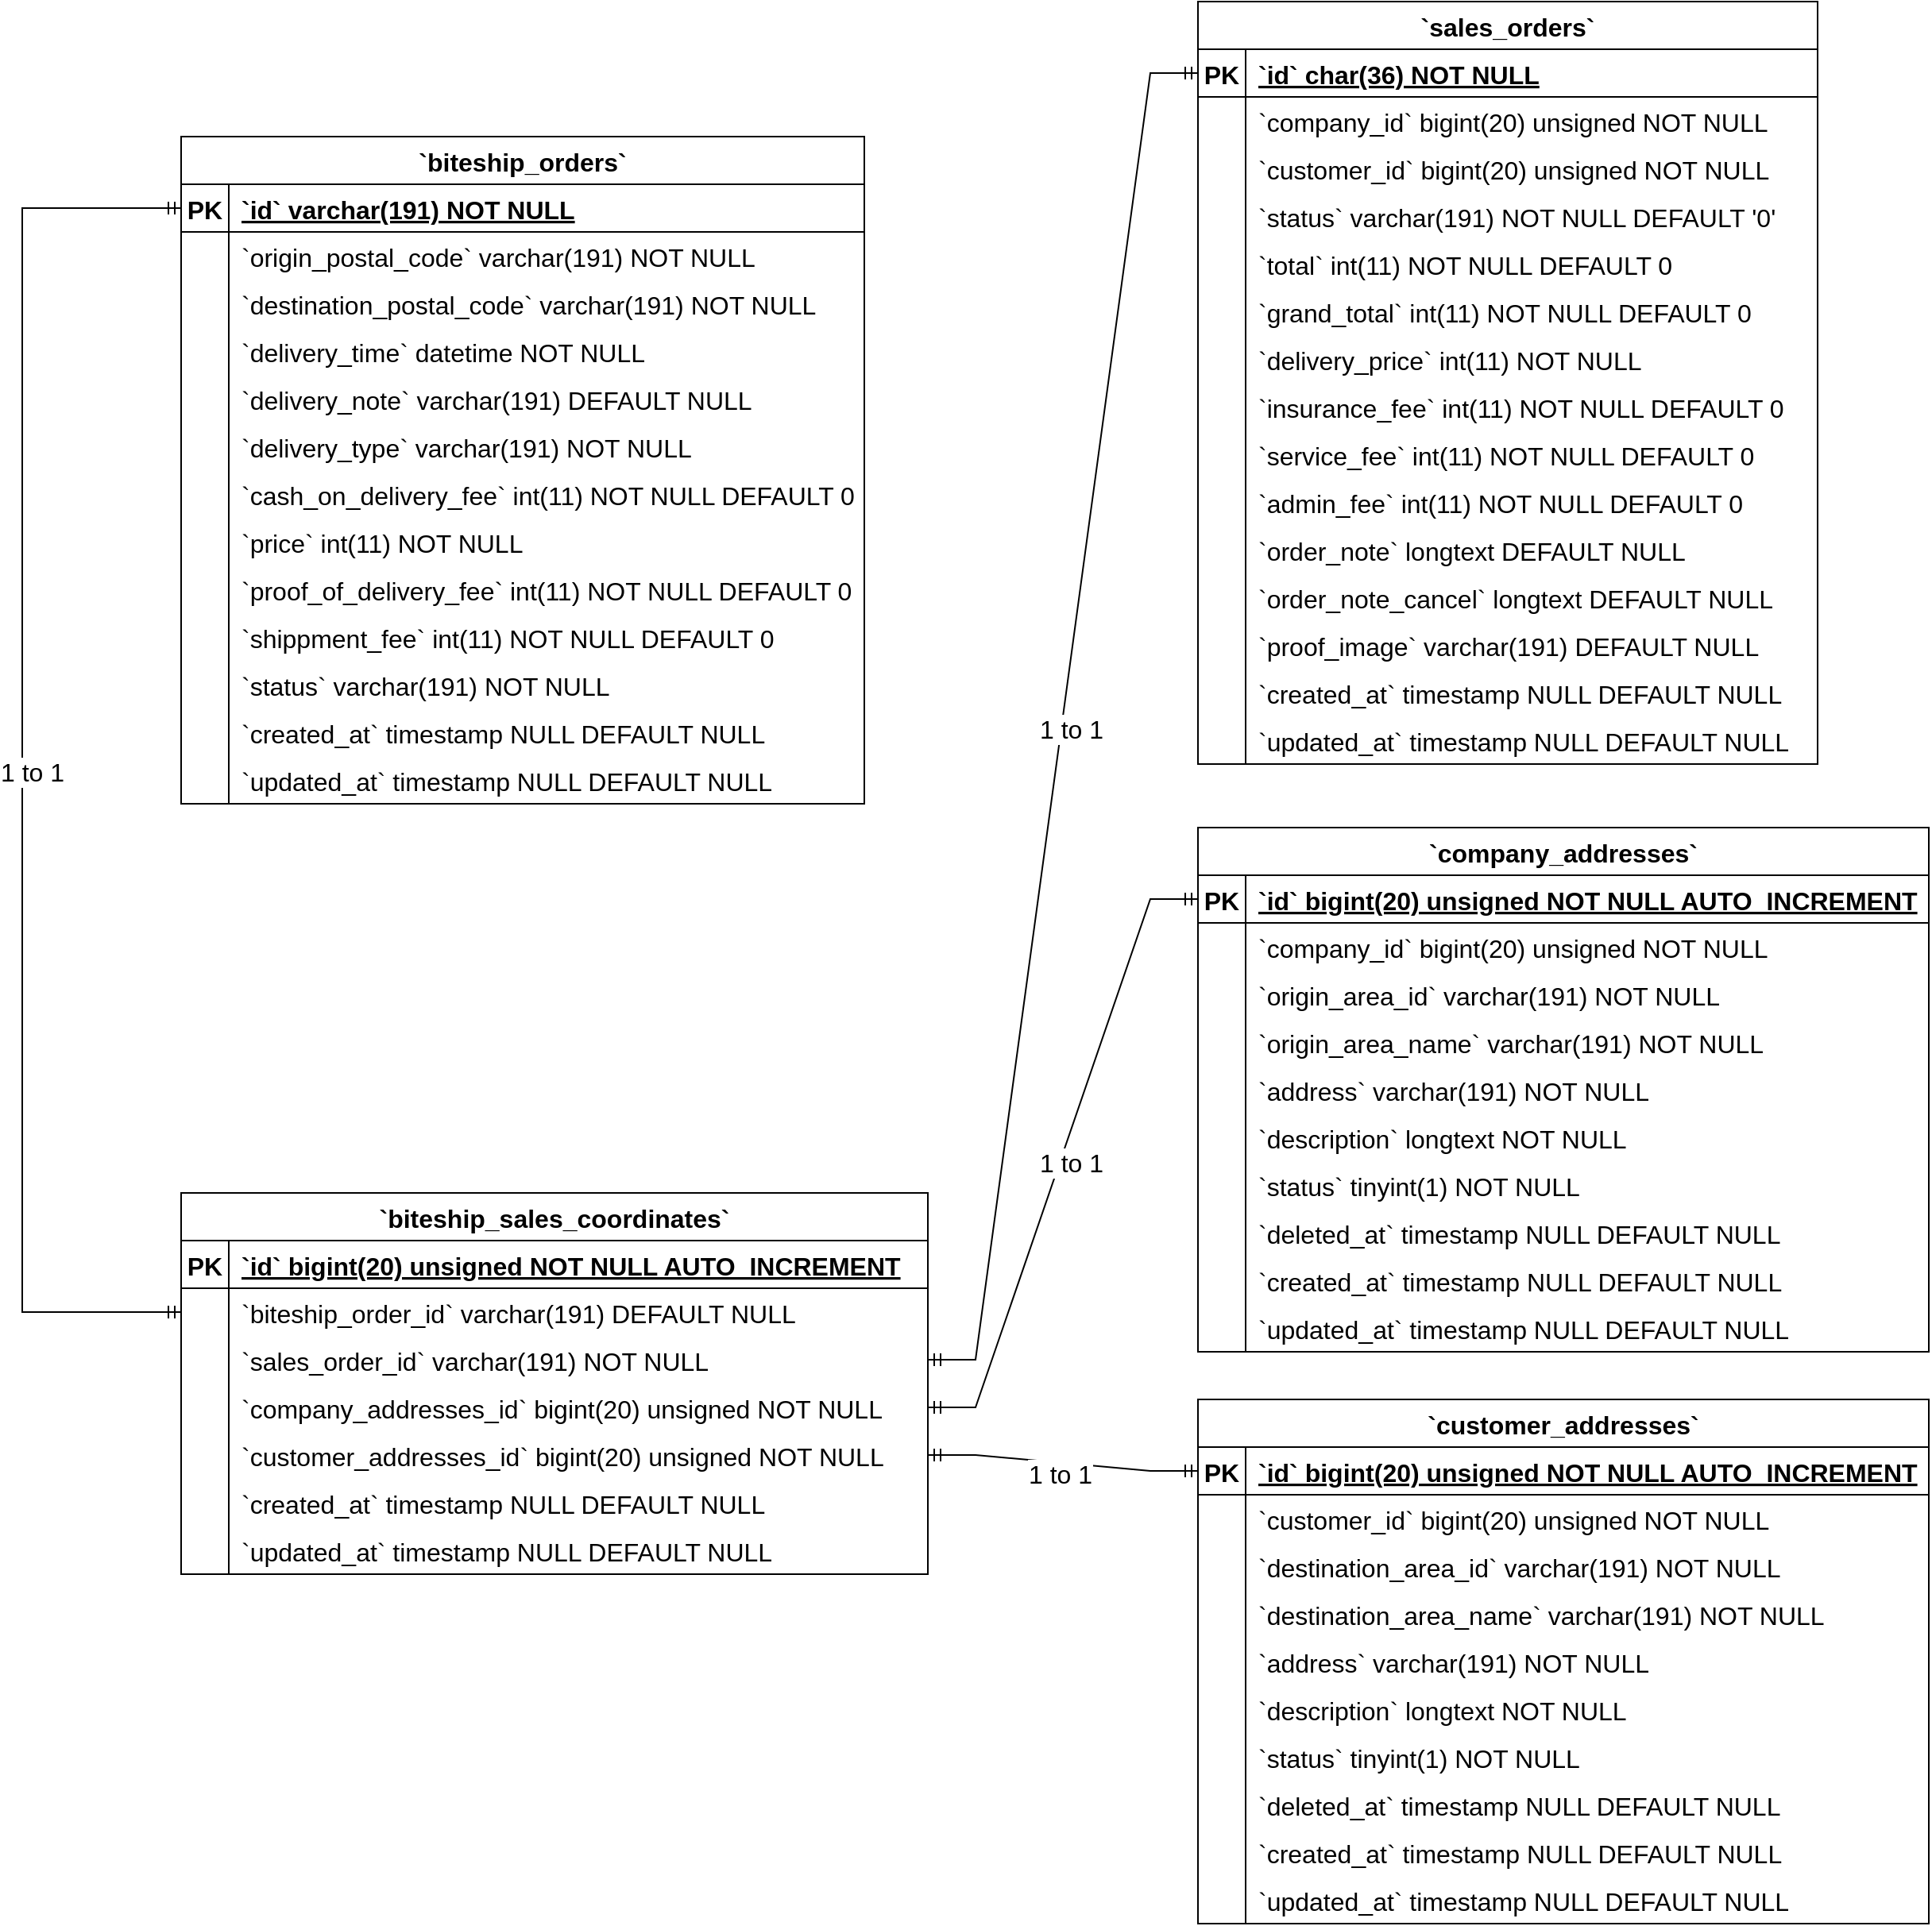 <mxfile version="24.2.8" type="github">
  <diagram name="Page-1" id="8Psc0w5pOtjklEjKOJKj">
    <mxGraphModel dx="2173" dy="687" grid="1" gridSize="10" guides="1" tooltips="1" connect="1" arrows="1" fold="1" page="1" pageScale="1" pageWidth="850" pageHeight="1100" math="0" shadow="0">
      <root>
        <mxCell id="0" />
        <mxCell id="1" parent="0" />
        <mxCell id="AU0Ztp3cQXlXm_hRGPmK-1" value="`biteship_orders`" style="shape=table;startSize=30;container=1;collapsible=1;childLayout=tableLayout;fixedRows=1;rowLines=0;fontStyle=1;align=center;resizeLast=1;fontSize=16;" parent="1" vertex="1">
          <mxGeometry x="-360" y="85" width="430" height="420" as="geometry" />
        </mxCell>
        <mxCell id="AU0Ztp3cQXlXm_hRGPmK-2" value="" style="shape=tableRow;horizontal=0;startSize=0;swimlaneHead=0;swimlaneBody=0;fillColor=none;collapsible=0;dropTarget=0;points=[[0,0.5],[1,0.5]];portConstraint=eastwest;strokeColor=inherit;top=0;left=0;right=0;bottom=1;fontSize=16;" parent="AU0Ztp3cQXlXm_hRGPmK-1" vertex="1">
          <mxGeometry y="30" width="430" height="30" as="geometry" />
        </mxCell>
        <mxCell id="AU0Ztp3cQXlXm_hRGPmK-3" value="PK" style="shape=partialRectangle;overflow=hidden;connectable=0;fillColor=none;strokeColor=inherit;top=0;left=0;bottom=0;right=0;fontStyle=1;fontSize=16;" parent="AU0Ztp3cQXlXm_hRGPmK-2" vertex="1">
          <mxGeometry width="30" height="30" as="geometry">
            <mxRectangle width="30" height="30" as="alternateBounds" />
          </mxGeometry>
        </mxCell>
        <mxCell id="AU0Ztp3cQXlXm_hRGPmK-4" value="`id` varchar(191) NOT NULL" style="shape=partialRectangle;overflow=hidden;connectable=0;fillColor=none;align=left;strokeColor=inherit;top=0;left=0;bottom=0;right=0;spacingLeft=6;fontStyle=5;fontSize=16;" parent="AU0Ztp3cQXlXm_hRGPmK-2" vertex="1">
          <mxGeometry x="30" width="400" height="30" as="geometry">
            <mxRectangle width="400" height="30" as="alternateBounds" />
          </mxGeometry>
        </mxCell>
        <mxCell id="AU0Ztp3cQXlXm_hRGPmK-5" value="" style="shape=tableRow;horizontal=0;startSize=0;swimlaneHead=0;swimlaneBody=0;fillColor=none;collapsible=0;dropTarget=0;points=[[0,0.5],[1,0.5]];portConstraint=eastwest;strokeColor=inherit;top=0;left=0;right=0;bottom=0;fontSize=16;" parent="AU0Ztp3cQXlXm_hRGPmK-1" vertex="1">
          <mxGeometry y="60" width="430" height="30" as="geometry" />
        </mxCell>
        <mxCell id="AU0Ztp3cQXlXm_hRGPmK-6" value="" style="shape=partialRectangle;overflow=hidden;connectable=0;fillColor=none;strokeColor=inherit;top=0;left=0;bottom=0;right=0;fontSize=16;" parent="AU0Ztp3cQXlXm_hRGPmK-5" vertex="1">
          <mxGeometry width="30" height="30" as="geometry">
            <mxRectangle width="30" height="30" as="alternateBounds" />
          </mxGeometry>
        </mxCell>
        <mxCell id="AU0Ztp3cQXlXm_hRGPmK-7" value="`origin_postal_code` varchar(191) NOT NULL" style="shape=partialRectangle;overflow=hidden;connectable=0;fillColor=none;align=left;strokeColor=inherit;top=0;left=0;bottom=0;right=0;spacingLeft=6;fontSize=16;" parent="AU0Ztp3cQXlXm_hRGPmK-5" vertex="1">
          <mxGeometry x="30" width="400" height="30" as="geometry">
            <mxRectangle width="400" height="30" as="alternateBounds" />
          </mxGeometry>
        </mxCell>
        <mxCell id="AU0Ztp3cQXlXm_hRGPmK-8" value="" style="shape=tableRow;horizontal=0;startSize=0;swimlaneHead=0;swimlaneBody=0;fillColor=none;collapsible=0;dropTarget=0;points=[[0,0.5],[1,0.5]];portConstraint=eastwest;strokeColor=inherit;top=0;left=0;right=0;bottom=0;fontSize=16;" parent="AU0Ztp3cQXlXm_hRGPmK-1" vertex="1">
          <mxGeometry y="90" width="430" height="30" as="geometry" />
        </mxCell>
        <mxCell id="AU0Ztp3cQXlXm_hRGPmK-9" value="" style="shape=partialRectangle;overflow=hidden;connectable=0;fillColor=none;strokeColor=inherit;top=0;left=0;bottom=0;right=0;fontSize=16;" parent="AU0Ztp3cQXlXm_hRGPmK-8" vertex="1">
          <mxGeometry width="30" height="30" as="geometry">
            <mxRectangle width="30" height="30" as="alternateBounds" />
          </mxGeometry>
        </mxCell>
        <mxCell id="AU0Ztp3cQXlXm_hRGPmK-10" value="`destination_postal_code` varchar(191) NOT NULL" style="shape=partialRectangle;overflow=hidden;connectable=0;fillColor=none;align=left;strokeColor=inherit;top=0;left=0;bottom=0;right=0;spacingLeft=6;fontSize=16;" parent="AU0Ztp3cQXlXm_hRGPmK-8" vertex="1">
          <mxGeometry x="30" width="400" height="30" as="geometry">
            <mxRectangle width="400" height="30" as="alternateBounds" />
          </mxGeometry>
        </mxCell>
        <mxCell id="AU0Ztp3cQXlXm_hRGPmK-11" value="" style="shape=tableRow;horizontal=0;startSize=0;swimlaneHead=0;swimlaneBody=0;fillColor=none;collapsible=0;dropTarget=0;points=[[0,0.5],[1,0.5]];portConstraint=eastwest;strokeColor=inherit;top=0;left=0;right=0;bottom=0;fontSize=16;" parent="AU0Ztp3cQXlXm_hRGPmK-1" vertex="1">
          <mxGeometry y="120" width="430" height="30" as="geometry" />
        </mxCell>
        <mxCell id="AU0Ztp3cQXlXm_hRGPmK-12" value="" style="shape=partialRectangle;overflow=hidden;connectable=0;fillColor=none;strokeColor=inherit;top=0;left=0;bottom=0;right=0;fontSize=16;" parent="AU0Ztp3cQXlXm_hRGPmK-11" vertex="1">
          <mxGeometry width="30" height="30" as="geometry">
            <mxRectangle width="30" height="30" as="alternateBounds" />
          </mxGeometry>
        </mxCell>
        <mxCell id="AU0Ztp3cQXlXm_hRGPmK-13" value="`delivery_time` datetime NOT NULL" style="shape=partialRectangle;overflow=hidden;connectable=0;fillColor=none;align=left;strokeColor=inherit;top=0;left=0;bottom=0;right=0;spacingLeft=6;fontSize=16;" parent="AU0Ztp3cQXlXm_hRGPmK-11" vertex="1">
          <mxGeometry x="30" width="400" height="30" as="geometry">
            <mxRectangle width="400" height="30" as="alternateBounds" />
          </mxGeometry>
        </mxCell>
        <mxCell id="AU0Ztp3cQXlXm_hRGPmK-14" value="" style="shape=tableRow;horizontal=0;startSize=0;swimlaneHead=0;swimlaneBody=0;fillColor=none;collapsible=0;dropTarget=0;points=[[0,0.5],[1,0.5]];portConstraint=eastwest;strokeColor=inherit;top=0;left=0;right=0;bottom=0;fontSize=16;" parent="AU0Ztp3cQXlXm_hRGPmK-1" vertex="1">
          <mxGeometry y="150" width="430" height="30" as="geometry" />
        </mxCell>
        <mxCell id="AU0Ztp3cQXlXm_hRGPmK-15" value="" style="shape=partialRectangle;overflow=hidden;connectable=0;fillColor=none;strokeColor=inherit;top=0;left=0;bottom=0;right=0;fontSize=16;" parent="AU0Ztp3cQXlXm_hRGPmK-14" vertex="1">
          <mxGeometry width="30" height="30" as="geometry">
            <mxRectangle width="30" height="30" as="alternateBounds" />
          </mxGeometry>
        </mxCell>
        <mxCell id="AU0Ztp3cQXlXm_hRGPmK-16" value="`delivery_note` varchar(191) DEFAULT NULL" style="shape=partialRectangle;overflow=hidden;connectable=0;fillColor=none;align=left;strokeColor=inherit;top=0;left=0;bottom=0;right=0;spacingLeft=6;fontSize=16;" parent="AU0Ztp3cQXlXm_hRGPmK-14" vertex="1">
          <mxGeometry x="30" width="400" height="30" as="geometry">
            <mxRectangle width="400" height="30" as="alternateBounds" />
          </mxGeometry>
        </mxCell>
        <mxCell id="AU0Ztp3cQXlXm_hRGPmK-17" value="" style="shape=tableRow;horizontal=0;startSize=0;swimlaneHead=0;swimlaneBody=0;fillColor=none;collapsible=0;dropTarget=0;points=[[0,0.5],[1,0.5]];portConstraint=eastwest;strokeColor=inherit;top=0;left=0;right=0;bottom=0;fontSize=16;" parent="AU0Ztp3cQXlXm_hRGPmK-1" vertex="1">
          <mxGeometry y="180" width="430" height="30" as="geometry" />
        </mxCell>
        <mxCell id="AU0Ztp3cQXlXm_hRGPmK-18" value="" style="shape=partialRectangle;overflow=hidden;connectable=0;fillColor=none;strokeColor=inherit;top=0;left=0;bottom=0;right=0;fontSize=16;" parent="AU0Ztp3cQXlXm_hRGPmK-17" vertex="1">
          <mxGeometry width="30" height="30" as="geometry">
            <mxRectangle width="30" height="30" as="alternateBounds" />
          </mxGeometry>
        </mxCell>
        <mxCell id="AU0Ztp3cQXlXm_hRGPmK-19" value="`delivery_type` varchar(191) NOT NULL" style="shape=partialRectangle;overflow=hidden;connectable=0;fillColor=none;align=left;strokeColor=inherit;top=0;left=0;bottom=0;right=0;spacingLeft=6;fontSize=16;" parent="AU0Ztp3cQXlXm_hRGPmK-17" vertex="1">
          <mxGeometry x="30" width="400" height="30" as="geometry">
            <mxRectangle width="400" height="30" as="alternateBounds" />
          </mxGeometry>
        </mxCell>
        <mxCell id="AU0Ztp3cQXlXm_hRGPmK-20" value="" style="shape=tableRow;horizontal=0;startSize=0;swimlaneHead=0;swimlaneBody=0;fillColor=none;collapsible=0;dropTarget=0;points=[[0,0.5],[1,0.5]];portConstraint=eastwest;strokeColor=inherit;top=0;left=0;right=0;bottom=0;fontSize=16;" parent="AU0Ztp3cQXlXm_hRGPmK-1" vertex="1">
          <mxGeometry y="210" width="430" height="30" as="geometry" />
        </mxCell>
        <mxCell id="AU0Ztp3cQXlXm_hRGPmK-21" value="" style="shape=partialRectangle;overflow=hidden;connectable=0;fillColor=none;strokeColor=inherit;top=0;left=0;bottom=0;right=0;fontSize=16;" parent="AU0Ztp3cQXlXm_hRGPmK-20" vertex="1">
          <mxGeometry width="30" height="30" as="geometry">
            <mxRectangle width="30" height="30" as="alternateBounds" />
          </mxGeometry>
        </mxCell>
        <mxCell id="AU0Ztp3cQXlXm_hRGPmK-22" value="`cash_on_delivery_fee` int(11) NOT NULL DEFAULT 0" style="shape=partialRectangle;overflow=hidden;connectable=0;fillColor=none;align=left;strokeColor=inherit;top=0;left=0;bottom=0;right=0;spacingLeft=6;fontSize=16;" parent="AU0Ztp3cQXlXm_hRGPmK-20" vertex="1">
          <mxGeometry x="30" width="400" height="30" as="geometry">
            <mxRectangle width="400" height="30" as="alternateBounds" />
          </mxGeometry>
        </mxCell>
        <mxCell id="AU0Ztp3cQXlXm_hRGPmK-23" value="" style="shape=tableRow;horizontal=0;startSize=0;swimlaneHead=0;swimlaneBody=0;fillColor=none;collapsible=0;dropTarget=0;points=[[0,0.5],[1,0.5]];portConstraint=eastwest;strokeColor=inherit;top=0;left=0;right=0;bottom=0;fontSize=16;" parent="AU0Ztp3cQXlXm_hRGPmK-1" vertex="1">
          <mxGeometry y="240" width="430" height="30" as="geometry" />
        </mxCell>
        <mxCell id="AU0Ztp3cQXlXm_hRGPmK-24" value="" style="shape=partialRectangle;overflow=hidden;connectable=0;fillColor=none;strokeColor=inherit;top=0;left=0;bottom=0;right=0;fontSize=16;" parent="AU0Ztp3cQXlXm_hRGPmK-23" vertex="1">
          <mxGeometry width="30" height="30" as="geometry">
            <mxRectangle width="30" height="30" as="alternateBounds" />
          </mxGeometry>
        </mxCell>
        <mxCell id="AU0Ztp3cQXlXm_hRGPmK-25" value="`price` int(11) NOT NULL" style="shape=partialRectangle;overflow=hidden;connectable=0;fillColor=none;align=left;strokeColor=inherit;top=0;left=0;bottom=0;right=0;spacingLeft=6;fontSize=16;" parent="AU0Ztp3cQXlXm_hRGPmK-23" vertex="1">
          <mxGeometry x="30" width="400" height="30" as="geometry">
            <mxRectangle width="400" height="30" as="alternateBounds" />
          </mxGeometry>
        </mxCell>
        <mxCell id="AU0Ztp3cQXlXm_hRGPmK-26" value="" style="shape=tableRow;horizontal=0;startSize=0;swimlaneHead=0;swimlaneBody=0;fillColor=none;collapsible=0;dropTarget=0;points=[[0,0.5],[1,0.5]];portConstraint=eastwest;strokeColor=inherit;top=0;left=0;right=0;bottom=0;fontSize=16;" parent="AU0Ztp3cQXlXm_hRGPmK-1" vertex="1">
          <mxGeometry y="270" width="430" height="30" as="geometry" />
        </mxCell>
        <mxCell id="AU0Ztp3cQXlXm_hRGPmK-27" value="" style="shape=partialRectangle;overflow=hidden;connectable=0;fillColor=none;strokeColor=inherit;top=0;left=0;bottom=0;right=0;fontSize=16;" parent="AU0Ztp3cQXlXm_hRGPmK-26" vertex="1">
          <mxGeometry width="30" height="30" as="geometry">
            <mxRectangle width="30" height="30" as="alternateBounds" />
          </mxGeometry>
        </mxCell>
        <mxCell id="AU0Ztp3cQXlXm_hRGPmK-28" value="`proof_of_delivery_fee` int(11) NOT NULL DEFAULT 0" style="shape=partialRectangle;overflow=hidden;connectable=0;fillColor=none;align=left;strokeColor=inherit;top=0;left=0;bottom=0;right=0;spacingLeft=6;fontSize=16;" parent="AU0Ztp3cQXlXm_hRGPmK-26" vertex="1">
          <mxGeometry x="30" width="400" height="30" as="geometry">
            <mxRectangle width="400" height="30" as="alternateBounds" />
          </mxGeometry>
        </mxCell>
        <mxCell id="AU0Ztp3cQXlXm_hRGPmK-29" value="" style="shape=tableRow;horizontal=0;startSize=0;swimlaneHead=0;swimlaneBody=0;fillColor=none;collapsible=0;dropTarget=0;points=[[0,0.5],[1,0.5]];portConstraint=eastwest;strokeColor=inherit;top=0;left=0;right=0;bottom=0;fontSize=16;" parent="AU0Ztp3cQXlXm_hRGPmK-1" vertex="1">
          <mxGeometry y="300" width="430" height="30" as="geometry" />
        </mxCell>
        <mxCell id="AU0Ztp3cQXlXm_hRGPmK-30" value="" style="shape=partialRectangle;overflow=hidden;connectable=0;fillColor=none;strokeColor=inherit;top=0;left=0;bottom=0;right=0;fontSize=16;" parent="AU0Ztp3cQXlXm_hRGPmK-29" vertex="1">
          <mxGeometry width="30" height="30" as="geometry">
            <mxRectangle width="30" height="30" as="alternateBounds" />
          </mxGeometry>
        </mxCell>
        <mxCell id="AU0Ztp3cQXlXm_hRGPmK-31" value="`shippment_fee` int(11) NOT NULL DEFAULT 0" style="shape=partialRectangle;overflow=hidden;connectable=0;fillColor=none;align=left;strokeColor=inherit;top=0;left=0;bottom=0;right=0;spacingLeft=6;fontSize=16;" parent="AU0Ztp3cQXlXm_hRGPmK-29" vertex="1">
          <mxGeometry x="30" width="400" height="30" as="geometry">
            <mxRectangle width="400" height="30" as="alternateBounds" />
          </mxGeometry>
        </mxCell>
        <mxCell id="AU0Ztp3cQXlXm_hRGPmK-32" value="" style="shape=tableRow;horizontal=0;startSize=0;swimlaneHead=0;swimlaneBody=0;fillColor=none;collapsible=0;dropTarget=0;points=[[0,0.5],[1,0.5]];portConstraint=eastwest;strokeColor=inherit;top=0;left=0;right=0;bottom=0;fontSize=16;" parent="AU0Ztp3cQXlXm_hRGPmK-1" vertex="1">
          <mxGeometry y="330" width="430" height="30" as="geometry" />
        </mxCell>
        <mxCell id="AU0Ztp3cQXlXm_hRGPmK-33" value="" style="shape=partialRectangle;overflow=hidden;connectable=0;fillColor=none;strokeColor=inherit;top=0;left=0;bottom=0;right=0;fontSize=16;" parent="AU0Ztp3cQXlXm_hRGPmK-32" vertex="1">
          <mxGeometry width="30" height="30" as="geometry">
            <mxRectangle width="30" height="30" as="alternateBounds" />
          </mxGeometry>
        </mxCell>
        <mxCell id="AU0Ztp3cQXlXm_hRGPmK-34" value="`status` varchar(191) NOT NULL" style="shape=partialRectangle;overflow=hidden;connectable=0;fillColor=none;align=left;strokeColor=inherit;top=0;left=0;bottom=0;right=0;spacingLeft=6;fontSize=16;" parent="AU0Ztp3cQXlXm_hRGPmK-32" vertex="1">
          <mxGeometry x="30" width="400" height="30" as="geometry">
            <mxRectangle width="400" height="30" as="alternateBounds" />
          </mxGeometry>
        </mxCell>
        <mxCell id="AU0Ztp3cQXlXm_hRGPmK-35" value="" style="shape=tableRow;horizontal=0;startSize=0;swimlaneHead=0;swimlaneBody=0;fillColor=none;collapsible=0;dropTarget=0;points=[[0,0.5],[1,0.5]];portConstraint=eastwest;strokeColor=inherit;top=0;left=0;right=0;bottom=0;fontSize=16;" parent="AU0Ztp3cQXlXm_hRGPmK-1" vertex="1">
          <mxGeometry y="360" width="430" height="30" as="geometry" />
        </mxCell>
        <mxCell id="AU0Ztp3cQXlXm_hRGPmK-36" value="" style="shape=partialRectangle;overflow=hidden;connectable=0;fillColor=none;strokeColor=inherit;top=0;left=0;bottom=0;right=0;fontSize=16;" parent="AU0Ztp3cQXlXm_hRGPmK-35" vertex="1">
          <mxGeometry width="30" height="30" as="geometry">
            <mxRectangle width="30" height="30" as="alternateBounds" />
          </mxGeometry>
        </mxCell>
        <mxCell id="AU0Ztp3cQXlXm_hRGPmK-37" value="`created_at` timestamp NULL DEFAULT NULL" style="shape=partialRectangle;overflow=hidden;connectable=0;fillColor=none;align=left;strokeColor=inherit;top=0;left=0;bottom=0;right=0;spacingLeft=6;fontSize=16;" parent="AU0Ztp3cQXlXm_hRGPmK-35" vertex="1">
          <mxGeometry x="30" width="400" height="30" as="geometry">
            <mxRectangle width="400" height="30" as="alternateBounds" />
          </mxGeometry>
        </mxCell>
        <mxCell id="AU0Ztp3cQXlXm_hRGPmK-38" value="" style="shape=tableRow;horizontal=0;startSize=0;swimlaneHead=0;swimlaneBody=0;fillColor=none;collapsible=0;dropTarget=0;points=[[0,0.5],[1,0.5]];portConstraint=eastwest;strokeColor=inherit;top=0;left=0;right=0;bottom=0;fontSize=16;" parent="AU0Ztp3cQXlXm_hRGPmK-1" vertex="1">
          <mxGeometry y="390" width="430" height="30" as="geometry" />
        </mxCell>
        <mxCell id="AU0Ztp3cQXlXm_hRGPmK-39" value="" style="shape=partialRectangle;overflow=hidden;connectable=0;fillColor=none;strokeColor=inherit;top=0;left=0;bottom=0;right=0;fontSize=16;" parent="AU0Ztp3cQXlXm_hRGPmK-38" vertex="1">
          <mxGeometry width="30" height="30" as="geometry">
            <mxRectangle width="30" height="30" as="alternateBounds" />
          </mxGeometry>
        </mxCell>
        <mxCell id="AU0Ztp3cQXlXm_hRGPmK-40" value="`updated_at` timestamp NULL DEFAULT NULL" style="shape=partialRectangle;overflow=hidden;connectable=0;fillColor=none;align=left;strokeColor=inherit;top=0;left=0;bottom=0;right=0;spacingLeft=6;fontSize=16;" parent="AU0Ztp3cQXlXm_hRGPmK-38" vertex="1">
          <mxGeometry x="30" width="400" height="30" as="geometry">
            <mxRectangle width="400" height="30" as="alternateBounds" />
          </mxGeometry>
        </mxCell>
        <mxCell id="AU0Ztp3cQXlXm_hRGPmK-41" value="`biteship_sales_coordinates`" style="shape=table;startSize=30;container=1;collapsible=1;childLayout=tableLayout;fixedRows=1;rowLines=0;fontStyle=1;align=center;resizeLast=1;fontSize=16;" parent="1" vertex="1">
          <mxGeometry x="-360" y="750" width="470" height="240" as="geometry" />
        </mxCell>
        <mxCell id="AU0Ztp3cQXlXm_hRGPmK-42" value="" style="shape=tableRow;horizontal=0;startSize=0;swimlaneHead=0;swimlaneBody=0;fillColor=none;collapsible=0;dropTarget=0;points=[[0,0.5],[1,0.5]];portConstraint=eastwest;strokeColor=inherit;top=0;left=0;right=0;bottom=1;fontSize=16;" parent="AU0Ztp3cQXlXm_hRGPmK-41" vertex="1">
          <mxGeometry y="30" width="470" height="30" as="geometry" />
        </mxCell>
        <mxCell id="AU0Ztp3cQXlXm_hRGPmK-43" value="PK" style="shape=partialRectangle;overflow=hidden;connectable=0;fillColor=none;strokeColor=inherit;top=0;left=0;bottom=0;right=0;fontStyle=1;fontSize=16;" parent="AU0Ztp3cQXlXm_hRGPmK-42" vertex="1">
          <mxGeometry width="30" height="30" as="geometry">
            <mxRectangle width="30" height="30" as="alternateBounds" />
          </mxGeometry>
        </mxCell>
        <mxCell id="AU0Ztp3cQXlXm_hRGPmK-44" value="`id` bigint(20) unsigned NOT NULL AUTO_INCREMENT" style="shape=partialRectangle;overflow=hidden;connectable=0;fillColor=none;align=left;strokeColor=inherit;top=0;left=0;bottom=0;right=0;spacingLeft=6;fontStyle=5;fontSize=16;" parent="AU0Ztp3cQXlXm_hRGPmK-42" vertex="1">
          <mxGeometry x="30" width="440" height="30" as="geometry">
            <mxRectangle width="440" height="30" as="alternateBounds" />
          </mxGeometry>
        </mxCell>
        <mxCell id="AU0Ztp3cQXlXm_hRGPmK-45" value="" style="shape=tableRow;horizontal=0;startSize=0;swimlaneHead=0;swimlaneBody=0;fillColor=none;collapsible=0;dropTarget=0;points=[[0,0.5],[1,0.5]];portConstraint=eastwest;strokeColor=inherit;top=0;left=0;right=0;bottom=0;fontSize=16;" parent="AU0Ztp3cQXlXm_hRGPmK-41" vertex="1">
          <mxGeometry y="60" width="470" height="30" as="geometry" />
        </mxCell>
        <mxCell id="AU0Ztp3cQXlXm_hRGPmK-46" value="" style="shape=partialRectangle;overflow=hidden;connectable=0;fillColor=none;strokeColor=inherit;top=0;left=0;bottom=0;right=0;fontSize=16;" parent="AU0Ztp3cQXlXm_hRGPmK-45" vertex="1">
          <mxGeometry width="30" height="30" as="geometry">
            <mxRectangle width="30" height="30" as="alternateBounds" />
          </mxGeometry>
        </mxCell>
        <mxCell id="AU0Ztp3cQXlXm_hRGPmK-47" value="`biteship_order_id` varchar(191) DEFAULT NULL" style="shape=partialRectangle;overflow=hidden;connectable=0;fillColor=none;align=left;strokeColor=inherit;top=0;left=0;bottom=0;right=0;spacingLeft=6;fontSize=16;" parent="AU0Ztp3cQXlXm_hRGPmK-45" vertex="1">
          <mxGeometry x="30" width="440" height="30" as="geometry">
            <mxRectangle width="440" height="30" as="alternateBounds" />
          </mxGeometry>
        </mxCell>
        <mxCell id="AU0Ztp3cQXlXm_hRGPmK-48" value="" style="shape=tableRow;horizontal=0;startSize=0;swimlaneHead=0;swimlaneBody=0;fillColor=none;collapsible=0;dropTarget=0;points=[[0,0.5],[1,0.5]];portConstraint=eastwest;strokeColor=inherit;top=0;left=0;right=0;bottom=0;fontSize=16;" parent="AU0Ztp3cQXlXm_hRGPmK-41" vertex="1">
          <mxGeometry y="90" width="470" height="30" as="geometry" />
        </mxCell>
        <mxCell id="AU0Ztp3cQXlXm_hRGPmK-49" value="" style="shape=partialRectangle;overflow=hidden;connectable=0;fillColor=none;strokeColor=inherit;top=0;left=0;bottom=0;right=0;fontSize=16;" parent="AU0Ztp3cQXlXm_hRGPmK-48" vertex="1">
          <mxGeometry width="30" height="30" as="geometry">
            <mxRectangle width="30" height="30" as="alternateBounds" />
          </mxGeometry>
        </mxCell>
        <mxCell id="AU0Ztp3cQXlXm_hRGPmK-50" value="`sales_order_id` varchar(191) NOT NULL" style="shape=partialRectangle;overflow=hidden;connectable=0;fillColor=none;align=left;strokeColor=inherit;top=0;left=0;bottom=0;right=0;spacingLeft=6;fontSize=16;" parent="AU0Ztp3cQXlXm_hRGPmK-48" vertex="1">
          <mxGeometry x="30" width="440" height="30" as="geometry">
            <mxRectangle width="440" height="30" as="alternateBounds" />
          </mxGeometry>
        </mxCell>
        <mxCell id="AU0Ztp3cQXlXm_hRGPmK-51" value="" style="shape=tableRow;horizontal=0;startSize=0;swimlaneHead=0;swimlaneBody=0;fillColor=none;collapsible=0;dropTarget=0;points=[[0,0.5],[1,0.5]];portConstraint=eastwest;strokeColor=inherit;top=0;left=0;right=0;bottom=0;fontSize=16;" parent="AU0Ztp3cQXlXm_hRGPmK-41" vertex="1">
          <mxGeometry y="120" width="470" height="30" as="geometry" />
        </mxCell>
        <mxCell id="AU0Ztp3cQXlXm_hRGPmK-52" value="" style="shape=partialRectangle;overflow=hidden;connectable=0;fillColor=none;strokeColor=inherit;top=0;left=0;bottom=0;right=0;fontSize=16;" parent="AU0Ztp3cQXlXm_hRGPmK-51" vertex="1">
          <mxGeometry width="30" height="30" as="geometry">
            <mxRectangle width="30" height="30" as="alternateBounds" />
          </mxGeometry>
        </mxCell>
        <mxCell id="AU0Ztp3cQXlXm_hRGPmK-53" value="`company_addresses_id` bigint(20) unsigned NOT NULL" style="shape=partialRectangle;overflow=hidden;connectable=0;fillColor=none;align=left;strokeColor=inherit;top=0;left=0;bottom=0;right=0;spacingLeft=6;fontSize=16;" parent="AU0Ztp3cQXlXm_hRGPmK-51" vertex="1">
          <mxGeometry x="30" width="440" height="30" as="geometry">
            <mxRectangle width="440" height="30" as="alternateBounds" />
          </mxGeometry>
        </mxCell>
        <mxCell id="AU0Ztp3cQXlXm_hRGPmK-54" value="" style="shape=tableRow;horizontal=0;startSize=0;swimlaneHead=0;swimlaneBody=0;fillColor=none;collapsible=0;dropTarget=0;points=[[0,0.5],[1,0.5]];portConstraint=eastwest;strokeColor=inherit;top=0;left=0;right=0;bottom=0;fontSize=16;" parent="AU0Ztp3cQXlXm_hRGPmK-41" vertex="1">
          <mxGeometry y="150" width="470" height="30" as="geometry" />
        </mxCell>
        <mxCell id="AU0Ztp3cQXlXm_hRGPmK-55" value="" style="shape=partialRectangle;overflow=hidden;connectable=0;fillColor=none;strokeColor=inherit;top=0;left=0;bottom=0;right=0;fontSize=16;" parent="AU0Ztp3cQXlXm_hRGPmK-54" vertex="1">
          <mxGeometry width="30" height="30" as="geometry">
            <mxRectangle width="30" height="30" as="alternateBounds" />
          </mxGeometry>
        </mxCell>
        <mxCell id="AU0Ztp3cQXlXm_hRGPmK-56" value="`customer_addresses_id` bigint(20) unsigned NOT NULL" style="shape=partialRectangle;overflow=hidden;connectable=0;fillColor=none;align=left;strokeColor=inherit;top=0;left=0;bottom=0;right=0;spacingLeft=6;fontSize=16;" parent="AU0Ztp3cQXlXm_hRGPmK-54" vertex="1">
          <mxGeometry x="30" width="440" height="30" as="geometry">
            <mxRectangle width="440" height="30" as="alternateBounds" />
          </mxGeometry>
        </mxCell>
        <mxCell id="AU0Ztp3cQXlXm_hRGPmK-57" value="" style="shape=tableRow;horizontal=0;startSize=0;swimlaneHead=0;swimlaneBody=0;fillColor=none;collapsible=0;dropTarget=0;points=[[0,0.5],[1,0.5]];portConstraint=eastwest;strokeColor=inherit;top=0;left=0;right=0;bottom=0;fontSize=16;" parent="AU0Ztp3cQXlXm_hRGPmK-41" vertex="1">
          <mxGeometry y="180" width="470" height="30" as="geometry" />
        </mxCell>
        <mxCell id="AU0Ztp3cQXlXm_hRGPmK-58" value="" style="shape=partialRectangle;overflow=hidden;connectable=0;fillColor=none;strokeColor=inherit;top=0;left=0;bottom=0;right=0;fontSize=16;" parent="AU0Ztp3cQXlXm_hRGPmK-57" vertex="1">
          <mxGeometry width="30" height="30" as="geometry">
            <mxRectangle width="30" height="30" as="alternateBounds" />
          </mxGeometry>
        </mxCell>
        <mxCell id="AU0Ztp3cQXlXm_hRGPmK-59" value="`created_at` timestamp NULL DEFAULT NULL" style="shape=partialRectangle;overflow=hidden;connectable=0;fillColor=none;align=left;strokeColor=inherit;top=0;left=0;bottom=0;right=0;spacingLeft=6;fontSize=16;" parent="AU0Ztp3cQXlXm_hRGPmK-57" vertex="1">
          <mxGeometry x="30" width="440" height="30" as="geometry">
            <mxRectangle width="440" height="30" as="alternateBounds" />
          </mxGeometry>
        </mxCell>
        <mxCell id="AU0Ztp3cQXlXm_hRGPmK-60" value="" style="shape=tableRow;horizontal=0;startSize=0;swimlaneHead=0;swimlaneBody=0;fillColor=none;collapsible=0;dropTarget=0;points=[[0,0.5],[1,0.5]];portConstraint=eastwest;strokeColor=inherit;top=0;left=0;right=0;bottom=0;fontSize=16;" parent="AU0Ztp3cQXlXm_hRGPmK-41" vertex="1">
          <mxGeometry y="210" width="470" height="30" as="geometry" />
        </mxCell>
        <mxCell id="AU0Ztp3cQXlXm_hRGPmK-61" value="" style="shape=partialRectangle;overflow=hidden;connectable=0;fillColor=none;strokeColor=inherit;top=0;left=0;bottom=0;right=0;fontSize=16;" parent="AU0Ztp3cQXlXm_hRGPmK-60" vertex="1">
          <mxGeometry width="30" height="30" as="geometry">
            <mxRectangle width="30" height="30" as="alternateBounds" />
          </mxGeometry>
        </mxCell>
        <mxCell id="AU0Ztp3cQXlXm_hRGPmK-62" value="`updated_at` timestamp NULL DEFAULT NULL" style="shape=partialRectangle;overflow=hidden;connectable=0;fillColor=none;align=left;strokeColor=inherit;top=0;left=0;bottom=0;right=0;spacingLeft=6;fontSize=16;" parent="AU0Ztp3cQXlXm_hRGPmK-60" vertex="1">
          <mxGeometry x="30" width="440" height="30" as="geometry">
            <mxRectangle width="440" height="30" as="alternateBounds" />
          </mxGeometry>
        </mxCell>
        <mxCell id="AU0Ztp3cQXlXm_hRGPmK-87" value="`company_addresses`" style="shape=table;startSize=30;container=1;collapsible=1;childLayout=tableLayout;fixedRows=1;rowLines=0;fontStyle=1;align=center;resizeLast=1;fontSize=16;" parent="1" vertex="1">
          <mxGeometry x="280" y="520" width="460" height="330" as="geometry" />
        </mxCell>
        <mxCell id="AU0Ztp3cQXlXm_hRGPmK-88" value="" style="shape=tableRow;horizontal=0;startSize=0;swimlaneHead=0;swimlaneBody=0;fillColor=none;collapsible=0;dropTarget=0;points=[[0,0.5],[1,0.5]];portConstraint=eastwest;strokeColor=inherit;top=0;left=0;right=0;bottom=1;fontSize=16;" parent="AU0Ztp3cQXlXm_hRGPmK-87" vertex="1">
          <mxGeometry y="30" width="460" height="30" as="geometry" />
        </mxCell>
        <mxCell id="AU0Ztp3cQXlXm_hRGPmK-89" value="PK" style="shape=partialRectangle;overflow=hidden;connectable=0;fillColor=none;strokeColor=inherit;top=0;left=0;bottom=0;right=0;fontStyle=1;fontSize=16;" parent="AU0Ztp3cQXlXm_hRGPmK-88" vertex="1">
          <mxGeometry width="30" height="30" as="geometry">
            <mxRectangle width="30" height="30" as="alternateBounds" />
          </mxGeometry>
        </mxCell>
        <mxCell id="AU0Ztp3cQXlXm_hRGPmK-90" value="`id` bigint(20) unsigned NOT NULL AUTO_INCREMENT" style="shape=partialRectangle;overflow=hidden;connectable=0;fillColor=none;align=left;strokeColor=inherit;top=0;left=0;bottom=0;right=0;spacingLeft=6;fontStyle=5;fontSize=16;" parent="AU0Ztp3cQXlXm_hRGPmK-88" vertex="1">
          <mxGeometry x="30" width="430" height="30" as="geometry">
            <mxRectangle width="430" height="30" as="alternateBounds" />
          </mxGeometry>
        </mxCell>
        <mxCell id="AU0Ztp3cQXlXm_hRGPmK-91" value="" style="shape=tableRow;horizontal=0;startSize=0;swimlaneHead=0;swimlaneBody=0;fillColor=none;collapsible=0;dropTarget=0;points=[[0,0.5],[1,0.5]];portConstraint=eastwest;strokeColor=inherit;top=0;left=0;right=0;bottom=0;fontSize=16;" parent="AU0Ztp3cQXlXm_hRGPmK-87" vertex="1">
          <mxGeometry y="60" width="460" height="30" as="geometry" />
        </mxCell>
        <mxCell id="AU0Ztp3cQXlXm_hRGPmK-92" value="" style="shape=partialRectangle;overflow=hidden;connectable=0;fillColor=none;strokeColor=inherit;top=0;left=0;bottom=0;right=0;fontSize=16;" parent="AU0Ztp3cQXlXm_hRGPmK-91" vertex="1">
          <mxGeometry width="30" height="30" as="geometry">
            <mxRectangle width="30" height="30" as="alternateBounds" />
          </mxGeometry>
        </mxCell>
        <mxCell id="AU0Ztp3cQXlXm_hRGPmK-93" value="`company_id` bigint(20) unsigned NOT NULL" style="shape=partialRectangle;overflow=hidden;connectable=0;fillColor=none;align=left;strokeColor=inherit;top=0;left=0;bottom=0;right=0;spacingLeft=6;fontSize=16;" parent="AU0Ztp3cQXlXm_hRGPmK-91" vertex="1">
          <mxGeometry x="30" width="430" height="30" as="geometry">
            <mxRectangle width="430" height="30" as="alternateBounds" />
          </mxGeometry>
        </mxCell>
        <mxCell id="AU0Ztp3cQXlXm_hRGPmK-94" value="" style="shape=tableRow;horizontal=0;startSize=0;swimlaneHead=0;swimlaneBody=0;fillColor=none;collapsible=0;dropTarget=0;points=[[0,0.5],[1,0.5]];portConstraint=eastwest;strokeColor=inherit;top=0;left=0;right=0;bottom=0;fontSize=16;" parent="AU0Ztp3cQXlXm_hRGPmK-87" vertex="1">
          <mxGeometry y="90" width="460" height="30" as="geometry" />
        </mxCell>
        <mxCell id="AU0Ztp3cQXlXm_hRGPmK-95" value="" style="shape=partialRectangle;overflow=hidden;connectable=0;fillColor=none;strokeColor=inherit;top=0;left=0;bottom=0;right=0;fontSize=16;" parent="AU0Ztp3cQXlXm_hRGPmK-94" vertex="1">
          <mxGeometry width="30" height="30" as="geometry">
            <mxRectangle width="30" height="30" as="alternateBounds" />
          </mxGeometry>
        </mxCell>
        <mxCell id="AU0Ztp3cQXlXm_hRGPmK-96" value="`origin_area_id` varchar(191) NOT NULL" style="shape=partialRectangle;overflow=hidden;connectable=0;fillColor=none;align=left;strokeColor=inherit;top=0;left=0;bottom=0;right=0;spacingLeft=6;fontSize=16;" parent="AU0Ztp3cQXlXm_hRGPmK-94" vertex="1">
          <mxGeometry x="30" width="430" height="30" as="geometry">
            <mxRectangle width="430" height="30" as="alternateBounds" />
          </mxGeometry>
        </mxCell>
        <mxCell id="AU0Ztp3cQXlXm_hRGPmK-97" value="" style="shape=tableRow;horizontal=0;startSize=0;swimlaneHead=0;swimlaneBody=0;fillColor=none;collapsible=0;dropTarget=0;points=[[0,0.5],[1,0.5]];portConstraint=eastwest;strokeColor=inherit;top=0;left=0;right=0;bottom=0;fontSize=16;" parent="AU0Ztp3cQXlXm_hRGPmK-87" vertex="1">
          <mxGeometry y="120" width="460" height="30" as="geometry" />
        </mxCell>
        <mxCell id="AU0Ztp3cQXlXm_hRGPmK-98" value="" style="shape=partialRectangle;overflow=hidden;connectable=0;fillColor=none;strokeColor=inherit;top=0;left=0;bottom=0;right=0;fontSize=16;" parent="AU0Ztp3cQXlXm_hRGPmK-97" vertex="1">
          <mxGeometry width="30" height="30" as="geometry">
            <mxRectangle width="30" height="30" as="alternateBounds" />
          </mxGeometry>
        </mxCell>
        <mxCell id="AU0Ztp3cQXlXm_hRGPmK-99" value="`origin_area_name` varchar(191) NOT NULL" style="shape=partialRectangle;overflow=hidden;connectable=0;fillColor=none;align=left;strokeColor=inherit;top=0;left=0;bottom=0;right=0;spacingLeft=6;fontSize=16;" parent="AU0Ztp3cQXlXm_hRGPmK-97" vertex="1">
          <mxGeometry x="30" width="430" height="30" as="geometry">
            <mxRectangle width="430" height="30" as="alternateBounds" />
          </mxGeometry>
        </mxCell>
        <mxCell id="AU0Ztp3cQXlXm_hRGPmK-100" value="" style="shape=tableRow;horizontal=0;startSize=0;swimlaneHead=0;swimlaneBody=0;fillColor=none;collapsible=0;dropTarget=0;points=[[0,0.5],[1,0.5]];portConstraint=eastwest;strokeColor=inherit;top=0;left=0;right=0;bottom=0;fontSize=16;" parent="AU0Ztp3cQXlXm_hRGPmK-87" vertex="1">
          <mxGeometry y="150" width="460" height="30" as="geometry" />
        </mxCell>
        <mxCell id="AU0Ztp3cQXlXm_hRGPmK-101" value="" style="shape=partialRectangle;overflow=hidden;connectable=0;fillColor=none;strokeColor=inherit;top=0;left=0;bottom=0;right=0;fontSize=16;" parent="AU0Ztp3cQXlXm_hRGPmK-100" vertex="1">
          <mxGeometry width="30" height="30" as="geometry">
            <mxRectangle width="30" height="30" as="alternateBounds" />
          </mxGeometry>
        </mxCell>
        <mxCell id="AU0Ztp3cQXlXm_hRGPmK-102" value="`address` varchar(191) NOT NULL" style="shape=partialRectangle;overflow=hidden;connectable=0;fillColor=none;align=left;strokeColor=inherit;top=0;left=0;bottom=0;right=0;spacingLeft=6;fontSize=16;" parent="AU0Ztp3cQXlXm_hRGPmK-100" vertex="1">
          <mxGeometry x="30" width="430" height="30" as="geometry">
            <mxRectangle width="430" height="30" as="alternateBounds" />
          </mxGeometry>
        </mxCell>
        <mxCell id="AU0Ztp3cQXlXm_hRGPmK-103" value="" style="shape=tableRow;horizontal=0;startSize=0;swimlaneHead=0;swimlaneBody=0;fillColor=none;collapsible=0;dropTarget=0;points=[[0,0.5],[1,0.5]];portConstraint=eastwest;strokeColor=inherit;top=0;left=0;right=0;bottom=0;fontSize=16;" parent="AU0Ztp3cQXlXm_hRGPmK-87" vertex="1">
          <mxGeometry y="180" width="460" height="30" as="geometry" />
        </mxCell>
        <mxCell id="AU0Ztp3cQXlXm_hRGPmK-104" value="" style="shape=partialRectangle;overflow=hidden;connectable=0;fillColor=none;strokeColor=inherit;top=0;left=0;bottom=0;right=0;fontSize=16;" parent="AU0Ztp3cQXlXm_hRGPmK-103" vertex="1">
          <mxGeometry width="30" height="30" as="geometry">
            <mxRectangle width="30" height="30" as="alternateBounds" />
          </mxGeometry>
        </mxCell>
        <mxCell id="AU0Ztp3cQXlXm_hRGPmK-105" value="`description` longtext NOT NULL" style="shape=partialRectangle;overflow=hidden;connectable=0;fillColor=none;align=left;strokeColor=inherit;top=0;left=0;bottom=0;right=0;spacingLeft=6;fontSize=16;" parent="AU0Ztp3cQXlXm_hRGPmK-103" vertex="1">
          <mxGeometry x="30" width="430" height="30" as="geometry">
            <mxRectangle width="430" height="30" as="alternateBounds" />
          </mxGeometry>
        </mxCell>
        <mxCell id="AU0Ztp3cQXlXm_hRGPmK-106" value="" style="shape=tableRow;horizontal=0;startSize=0;swimlaneHead=0;swimlaneBody=0;fillColor=none;collapsible=0;dropTarget=0;points=[[0,0.5],[1,0.5]];portConstraint=eastwest;strokeColor=inherit;top=0;left=0;right=0;bottom=0;fontSize=16;" parent="AU0Ztp3cQXlXm_hRGPmK-87" vertex="1">
          <mxGeometry y="210" width="460" height="30" as="geometry" />
        </mxCell>
        <mxCell id="AU0Ztp3cQXlXm_hRGPmK-107" value="" style="shape=partialRectangle;overflow=hidden;connectable=0;fillColor=none;strokeColor=inherit;top=0;left=0;bottom=0;right=0;fontSize=16;" parent="AU0Ztp3cQXlXm_hRGPmK-106" vertex="1">
          <mxGeometry width="30" height="30" as="geometry">
            <mxRectangle width="30" height="30" as="alternateBounds" />
          </mxGeometry>
        </mxCell>
        <mxCell id="AU0Ztp3cQXlXm_hRGPmK-108" value="`status` tinyint(1) NOT NULL" style="shape=partialRectangle;overflow=hidden;connectable=0;fillColor=none;align=left;strokeColor=inherit;top=0;left=0;bottom=0;right=0;spacingLeft=6;fontSize=16;" parent="AU0Ztp3cQXlXm_hRGPmK-106" vertex="1">
          <mxGeometry x="30" width="430" height="30" as="geometry">
            <mxRectangle width="430" height="30" as="alternateBounds" />
          </mxGeometry>
        </mxCell>
        <mxCell id="AU0Ztp3cQXlXm_hRGPmK-109" value="" style="shape=tableRow;horizontal=0;startSize=0;swimlaneHead=0;swimlaneBody=0;fillColor=none;collapsible=0;dropTarget=0;points=[[0,0.5],[1,0.5]];portConstraint=eastwest;strokeColor=inherit;top=0;left=0;right=0;bottom=0;fontSize=16;" parent="AU0Ztp3cQXlXm_hRGPmK-87" vertex="1">
          <mxGeometry y="240" width="460" height="30" as="geometry" />
        </mxCell>
        <mxCell id="AU0Ztp3cQXlXm_hRGPmK-110" value="" style="shape=partialRectangle;overflow=hidden;connectable=0;fillColor=none;strokeColor=inherit;top=0;left=0;bottom=0;right=0;fontSize=16;" parent="AU0Ztp3cQXlXm_hRGPmK-109" vertex="1">
          <mxGeometry width="30" height="30" as="geometry">
            <mxRectangle width="30" height="30" as="alternateBounds" />
          </mxGeometry>
        </mxCell>
        <mxCell id="AU0Ztp3cQXlXm_hRGPmK-111" value="`deleted_at` timestamp NULL DEFAULT NULL" style="shape=partialRectangle;overflow=hidden;connectable=0;fillColor=none;align=left;strokeColor=inherit;top=0;left=0;bottom=0;right=0;spacingLeft=6;fontSize=16;" parent="AU0Ztp3cQXlXm_hRGPmK-109" vertex="1">
          <mxGeometry x="30" width="430" height="30" as="geometry">
            <mxRectangle width="430" height="30" as="alternateBounds" />
          </mxGeometry>
        </mxCell>
        <mxCell id="AU0Ztp3cQXlXm_hRGPmK-112" value="" style="shape=tableRow;horizontal=0;startSize=0;swimlaneHead=0;swimlaneBody=0;fillColor=none;collapsible=0;dropTarget=0;points=[[0,0.5],[1,0.5]];portConstraint=eastwest;strokeColor=inherit;top=0;left=0;right=0;bottom=0;fontSize=16;" parent="AU0Ztp3cQXlXm_hRGPmK-87" vertex="1">
          <mxGeometry y="270" width="460" height="30" as="geometry" />
        </mxCell>
        <mxCell id="AU0Ztp3cQXlXm_hRGPmK-113" value="" style="shape=partialRectangle;overflow=hidden;connectable=0;fillColor=none;strokeColor=inherit;top=0;left=0;bottom=0;right=0;fontSize=16;" parent="AU0Ztp3cQXlXm_hRGPmK-112" vertex="1">
          <mxGeometry width="30" height="30" as="geometry">
            <mxRectangle width="30" height="30" as="alternateBounds" />
          </mxGeometry>
        </mxCell>
        <mxCell id="AU0Ztp3cQXlXm_hRGPmK-114" value="`created_at` timestamp NULL DEFAULT NULL" style="shape=partialRectangle;overflow=hidden;connectable=0;fillColor=none;align=left;strokeColor=inherit;top=0;left=0;bottom=0;right=0;spacingLeft=6;fontSize=16;" parent="AU0Ztp3cQXlXm_hRGPmK-112" vertex="1">
          <mxGeometry x="30" width="430" height="30" as="geometry">
            <mxRectangle width="430" height="30" as="alternateBounds" />
          </mxGeometry>
        </mxCell>
        <mxCell id="AU0Ztp3cQXlXm_hRGPmK-115" value="" style="shape=tableRow;horizontal=0;startSize=0;swimlaneHead=0;swimlaneBody=0;fillColor=none;collapsible=0;dropTarget=0;points=[[0,0.5],[1,0.5]];portConstraint=eastwest;strokeColor=inherit;top=0;left=0;right=0;bottom=0;fontSize=16;" parent="AU0Ztp3cQXlXm_hRGPmK-87" vertex="1">
          <mxGeometry y="300" width="460" height="30" as="geometry" />
        </mxCell>
        <mxCell id="AU0Ztp3cQXlXm_hRGPmK-116" value="" style="shape=partialRectangle;overflow=hidden;connectable=0;fillColor=none;strokeColor=inherit;top=0;left=0;bottom=0;right=0;fontSize=16;" parent="AU0Ztp3cQXlXm_hRGPmK-115" vertex="1">
          <mxGeometry width="30" height="30" as="geometry">
            <mxRectangle width="30" height="30" as="alternateBounds" />
          </mxGeometry>
        </mxCell>
        <mxCell id="AU0Ztp3cQXlXm_hRGPmK-117" value="`updated_at` timestamp NULL DEFAULT NULL" style="shape=partialRectangle;overflow=hidden;connectable=0;fillColor=none;align=left;strokeColor=inherit;top=0;left=0;bottom=0;right=0;spacingLeft=6;fontSize=16;" parent="AU0Ztp3cQXlXm_hRGPmK-115" vertex="1">
          <mxGeometry x="30" width="430" height="30" as="geometry">
            <mxRectangle width="430" height="30" as="alternateBounds" />
          </mxGeometry>
        </mxCell>
        <mxCell id="AU0Ztp3cQXlXm_hRGPmK-124" value="`customer_addresses`" style="shape=table;startSize=30;container=1;collapsible=1;childLayout=tableLayout;fixedRows=1;rowLines=0;fontStyle=1;align=center;resizeLast=1;fontSize=16;" parent="1" vertex="1">
          <mxGeometry x="280" y="880" width="460" height="330" as="geometry" />
        </mxCell>
        <mxCell id="AU0Ztp3cQXlXm_hRGPmK-125" value="" style="shape=tableRow;horizontal=0;startSize=0;swimlaneHead=0;swimlaneBody=0;fillColor=none;collapsible=0;dropTarget=0;points=[[0,0.5],[1,0.5]];portConstraint=eastwest;strokeColor=inherit;top=0;left=0;right=0;bottom=1;fontSize=16;" parent="AU0Ztp3cQXlXm_hRGPmK-124" vertex="1">
          <mxGeometry y="30" width="460" height="30" as="geometry" />
        </mxCell>
        <mxCell id="AU0Ztp3cQXlXm_hRGPmK-126" value="PK" style="shape=partialRectangle;overflow=hidden;connectable=0;fillColor=none;strokeColor=inherit;top=0;left=0;bottom=0;right=0;fontStyle=1;fontSize=16;" parent="AU0Ztp3cQXlXm_hRGPmK-125" vertex="1">
          <mxGeometry width="30" height="30" as="geometry">
            <mxRectangle width="30" height="30" as="alternateBounds" />
          </mxGeometry>
        </mxCell>
        <mxCell id="AU0Ztp3cQXlXm_hRGPmK-127" value="`id` bigint(20) unsigned NOT NULL AUTO_INCREMENT" style="shape=partialRectangle;overflow=hidden;connectable=0;fillColor=none;align=left;strokeColor=inherit;top=0;left=0;bottom=0;right=0;spacingLeft=6;fontStyle=5;fontSize=16;" parent="AU0Ztp3cQXlXm_hRGPmK-125" vertex="1">
          <mxGeometry x="30" width="430" height="30" as="geometry">
            <mxRectangle width="430" height="30" as="alternateBounds" />
          </mxGeometry>
        </mxCell>
        <mxCell id="AU0Ztp3cQXlXm_hRGPmK-128" value="" style="shape=tableRow;horizontal=0;startSize=0;swimlaneHead=0;swimlaneBody=0;fillColor=none;collapsible=0;dropTarget=0;points=[[0,0.5],[1,0.5]];portConstraint=eastwest;strokeColor=inherit;top=0;left=0;right=0;bottom=0;fontSize=16;" parent="AU0Ztp3cQXlXm_hRGPmK-124" vertex="1">
          <mxGeometry y="60" width="460" height="30" as="geometry" />
        </mxCell>
        <mxCell id="AU0Ztp3cQXlXm_hRGPmK-129" value="" style="shape=partialRectangle;overflow=hidden;connectable=0;fillColor=none;strokeColor=inherit;top=0;left=0;bottom=0;right=0;fontSize=16;" parent="AU0Ztp3cQXlXm_hRGPmK-128" vertex="1">
          <mxGeometry width="30" height="30" as="geometry">
            <mxRectangle width="30" height="30" as="alternateBounds" />
          </mxGeometry>
        </mxCell>
        <mxCell id="AU0Ztp3cQXlXm_hRGPmK-130" value="`customer_id` bigint(20) unsigned NOT NULL" style="shape=partialRectangle;overflow=hidden;connectable=0;fillColor=none;align=left;strokeColor=inherit;top=0;left=0;bottom=0;right=0;spacingLeft=6;fontSize=16;" parent="AU0Ztp3cQXlXm_hRGPmK-128" vertex="1">
          <mxGeometry x="30" width="430" height="30" as="geometry">
            <mxRectangle width="430" height="30" as="alternateBounds" />
          </mxGeometry>
        </mxCell>
        <mxCell id="AU0Ztp3cQXlXm_hRGPmK-131" value="" style="shape=tableRow;horizontal=0;startSize=0;swimlaneHead=0;swimlaneBody=0;fillColor=none;collapsible=0;dropTarget=0;points=[[0,0.5],[1,0.5]];portConstraint=eastwest;strokeColor=inherit;top=0;left=0;right=0;bottom=0;fontSize=16;" parent="AU0Ztp3cQXlXm_hRGPmK-124" vertex="1">
          <mxGeometry y="90" width="460" height="30" as="geometry" />
        </mxCell>
        <mxCell id="AU0Ztp3cQXlXm_hRGPmK-132" value="" style="shape=partialRectangle;overflow=hidden;connectable=0;fillColor=none;strokeColor=inherit;top=0;left=0;bottom=0;right=0;fontSize=16;" parent="AU0Ztp3cQXlXm_hRGPmK-131" vertex="1">
          <mxGeometry width="30" height="30" as="geometry">
            <mxRectangle width="30" height="30" as="alternateBounds" />
          </mxGeometry>
        </mxCell>
        <mxCell id="AU0Ztp3cQXlXm_hRGPmK-133" value="`destination_area_id` varchar(191) NOT NULL" style="shape=partialRectangle;overflow=hidden;connectable=0;fillColor=none;align=left;strokeColor=inherit;top=0;left=0;bottom=0;right=0;spacingLeft=6;fontSize=16;" parent="AU0Ztp3cQXlXm_hRGPmK-131" vertex="1">
          <mxGeometry x="30" width="430" height="30" as="geometry">
            <mxRectangle width="430" height="30" as="alternateBounds" />
          </mxGeometry>
        </mxCell>
        <mxCell id="AU0Ztp3cQXlXm_hRGPmK-134" value="" style="shape=tableRow;horizontal=0;startSize=0;swimlaneHead=0;swimlaneBody=0;fillColor=none;collapsible=0;dropTarget=0;points=[[0,0.5],[1,0.5]];portConstraint=eastwest;strokeColor=inherit;top=0;left=0;right=0;bottom=0;fontSize=16;" parent="AU0Ztp3cQXlXm_hRGPmK-124" vertex="1">
          <mxGeometry y="120" width="460" height="30" as="geometry" />
        </mxCell>
        <mxCell id="AU0Ztp3cQXlXm_hRGPmK-135" value="" style="shape=partialRectangle;overflow=hidden;connectable=0;fillColor=none;strokeColor=inherit;top=0;left=0;bottom=0;right=0;fontSize=16;" parent="AU0Ztp3cQXlXm_hRGPmK-134" vertex="1">
          <mxGeometry width="30" height="30" as="geometry">
            <mxRectangle width="30" height="30" as="alternateBounds" />
          </mxGeometry>
        </mxCell>
        <mxCell id="AU0Ztp3cQXlXm_hRGPmK-136" value="`destination_area_name` varchar(191) NOT NULL" style="shape=partialRectangle;overflow=hidden;connectable=0;fillColor=none;align=left;strokeColor=inherit;top=0;left=0;bottom=0;right=0;spacingLeft=6;fontSize=16;" parent="AU0Ztp3cQXlXm_hRGPmK-134" vertex="1">
          <mxGeometry x="30" width="430" height="30" as="geometry">
            <mxRectangle width="430" height="30" as="alternateBounds" />
          </mxGeometry>
        </mxCell>
        <mxCell id="AU0Ztp3cQXlXm_hRGPmK-137" value="" style="shape=tableRow;horizontal=0;startSize=0;swimlaneHead=0;swimlaneBody=0;fillColor=none;collapsible=0;dropTarget=0;points=[[0,0.5],[1,0.5]];portConstraint=eastwest;strokeColor=inherit;top=0;left=0;right=0;bottom=0;fontSize=16;" parent="AU0Ztp3cQXlXm_hRGPmK-124" vertex="1">
          <mxGeometry y="150" width="460" height="30" as="geometry" />
        </mxCell>
        <mxCell id="AU0Ztp3cQXlXm_hRGPmK-138" value="" style="shape=partialRectangle;overflow=hidden;connectable=0;fillColor=none;strokeColor=inherit;top=0;left=0;bottom=0;right=0;fontSize=16;" parent="AU0Ztp3cQXlXm_hRGPmK-137" vertex="1">
          <mxGeometry width="30" height="30" as="geometry">
            <mxRectangle width="30" height="30" as="alternateBounds" />
          </mxGeometry>
        </mxCell>
        <mxCell id="AU0Ztp3cQXlXm_hRGPmK-139" value="`address` varchar(191) NOT NULL" style="shape=partialRectangle;overflow=hidden;connectable=0;fillColor=none;align=left;strokeColor=inherit;top=0;left=0;bottom=0;right=0;spacingLeft=6;fontSize=16;" parent="AU0Ztp3cQXlXm_hRGPmK-137" vertex="1">
          <mxGeometry x="30" width="430" height="30" as="geometry">
            <mxRectangle width="430" height="30" as="alternateBounds" />
          </mxGeometry>
        </mxCell>
        <mxCell id="AU0Ztp3cQXlXm_hRGPmK-140" value="" style="shape=tableRow;horizontal=0;startSize=0;swimlaneHead=0;swimlaneBody=0;fillColor=none;collapsible=0;dropTarget=0;points=[[0,0.5],[1,0.5]];portConstraint=eastwest;strokeColor=inherit;top=0;left=0;right=0;bottom=0;fontSize=16;" parent="AU0Ztp3cQXlXm_hRGPmK-124" vertex="1">
          <mxGeometry y="180" width="460" height="30" as="geometry" />
        </mxCell>
        <mxCell id="AU0Ztp3cQXlXm_hRGPmK-141" value="" style="shape=partialRectangle;overflow=hidden;connectable=0;fillColor=none;strokeColor=inherit;top=0;left=0;bottom=0;right=0;fontSize=16;" parent="AU0Ztp3cQXlXm_hRGPmK-140" vertex="1">
          <mxGeometry width="30" height="30" as="geometry">
            <mxRectangle width="30" height="30" as="alternateBounds" />
          </mxGeometry>
        </mxCell>
        <mxCell id="AU0Ztp3cQXlXm_hRGPmK-142" value="`description` longtext NOT NULL" style="shape=partialRectangle;overflow=hidden;connectable=0;fillColor=none;align=left;strokeColor=inherit;top=0;left=0;bottom=0;right=0;spacingLeft=6;fontSize=16;" parent="AU0Ztp3cQXlXm_hRGPmK-140" vertex="1">
          <mxGeometry x="30" width="430" height="30" as="geometry">
            <mxRectangle width="430" height="30" as="alternateBounds" />
          </mxGeometry>
        </mxCell>
        <mxCell id="AU0Ztp3cQXlXm_hRGPmK-143" value="" style="shape=tableRow;horizontal=0;startSize=0;swimlaneHead=0;swimlaneBody=0;fillColor=none;collapsible=0;dropTarget=0;points=[[0,0.5],[1,0.5]];portConstraint=eastwest;strokeColor=inherit;top=0;left=0;right=0;bottom=0;fontSize=16;" parent="AU0Ztp3cQXlXm_hRGPmK-124" vertex="1">
          <mxGeometry y="210" width="460" height="30" as="geometry" />
        </mxCell>
        <mxCell id="AU0Ztp3cQXlXm_hRGPmK-144" value="" style="shape=partialRectangle;overflow=hidden;connectable=0;fillColor=none;strokeColor=inherit;top=0;left=0;bottom=0;right=0;fontSize=16;" parent="AU0Ztp3cQXlXm_hRGPmK-143" vertex="1">
          <mxGeometry width="30" height="30" as="geometry">
            <mxRectangle width="30" height="30" as="alternateBounds" />
          </mxGeometry>
        </mxCell>
        <mxCell id="AU0Ztp3cQXlXm_hRGPmK-145" value="`status` tinyint(1) NOT NULL" style="shape=partialRectangle;overflow=hidden;connectable=0;fillColor=none;align=left;strokeColor=inherit;top=0;left=0;bottom=0;right=0;spacingLeft=6;fontSize=16;" parent="AU0Ztp3cQXlXm_hRGPmK-143" vertex="1">
          <mxGeometry x="30" width="430" height="30" as="geometry">
            <mxRectangle width="430" height="30" as="alternateBounds" />
          </mxGeometry>
        </mxCell>
        <mxCell id="AU0Ztp3cQXlXm_hRGPmK-146" value="" style="shape=tableRow;horizontal=0;startSize=0;swimlaneHead=0;swimlaneBody=0;fillColor=none;collapsible=0;dropTarget=0;points=[[0,0.5],[1,0.5]];portConstraint=eastwest;strokeColor=inherit;top=0;left=0;right=0;bottom=0;fontSize=16;" parent="AU0Ztp3cQXlXm_hRGPmK-124" vertex="1">
          <mxGeometry y="240" width="460" height="30" as="geometry" />
        </mxCell>
        <mxCell id="AU0Ztp3cQXlXm_hRGPmK-147" value="" style="shape=partialRectangle;overflow=hidden;connectable=0;fillColor=none;strokeColor=inherit;top=0;left=0;bottom=0;right=0;fontSize=16;" parent="AU0Ztp3cQXlXm_hRGPmK-146" vertex="1">
          <mxGeometry width="30" height="30" as="geometry">
            <mxRectangle width="30" height="30" as="alternateBounds" />
          </mxGeometry>
        </mxCell>
        <mxCell id="AU0Ztp3cQXlXm_hRGPmK-148" value="`deleted_at` timestamp NULL DEFAULT NULL" style="shape=partialRectangle;overflow=hidden;connectable=0;fillColor=none;align=left;strokeColor=inherit;top=0;left=0;bottom=0;right=0;spacingLeft=6;fontSize=16;" parent="AU0Ztp3cQXlXm_hRGPmK-146" vertex="1">
          <mxGeometry x="30" width="430" height="30" as="geometry">
            <mxRectangle width="430" height="30" as="alternateBounds" />
          </mxGeometry>
        </mxCell>
        <mxCell id="AU0Ztp3cQXlXm_hRGPmK-149" value="" style="shape=tableRow;horizontal=0;startSize=0;swimlaneHead=0;swimlaneBody=0;fillColor=none;collapsible=0;dropTarget=0;points=[[0,0.5],[1,0.5]];portConstraint=eastwest;strokeColor=inherit;top=0;left=0;right=0;bottom=0;fontSize=16;" parent="AU0Ztp3cQXlXm_hRGPmK-124" vertex="1">
          <mxGeometry y="270" width="460" height="30" as="geometry" />
        </mxCell>
        <mxCell id="AU0Ztp3cQXlXm_hRGPmK-150" value="" style="shape=partialRectangle;overflow=hidden;connectable=0;fillColor=none;strokeColor=inherit;top=0;left=0;bottom=0;right=0;fontSize=16;" parent="AU0Ztp3cQXlXm_hRGPmK-149" vertex="1">
          <mxGeometry width="30" height="30" as="geometry">
            <mxRectangle width="30" height="30" as="alternateBounds" />
          </mxGeometry>
        </mxCell>
        <mxCell id="AU0Ztp3cQXlXm_hRGPmK-151" value="`created_at` timestamp NULL DEFAULT NULL" style="shape=partialRectangle;overflow=hidden;connectable=0;fillColor=none;align=left;strokeColor=inherit;top=0;left=0;bottom=0;right=0;spacingLeft=6;fontSize=16;" parent="AU0Ztp3cQXlXm_hRGPmK-149" vertex="1">
          <mxGeometry x="30" width="430" height="30" as="geometry">
            <mxRectangle width="430" height="30" as="alternateBounds" />
          </mxGeometry>
        </mxCell>
        <mxCell id="AU0Ztp3cQXlXm_hRGPmK-152" value="" style="shape=tableRow;horizontal=0;startSize=0;swimlaneHead=0;swimlaneBody=0;fillColor=none;collapsible=0;dropTarget=0;points=[[0,0.5],[1,0.5]];portConstraint=eastwest;strokeColor=inherit;top=0;left=0;right=0;bottom=0;fontSize=16;" parent="AU0Ztp3cQXlXm_hRGPmK-124" vertex="1">
          <mxGeometry y="300" width="460" height="30" as="geometry" />
        </mxCell>
        <mxCell id="AU0Ztp3cQXlXm_hRGPmK-153" value="" style="shape=partialRectangle;overflow=hidden;connectable=0;fillColor=none;strokeColor=inherit;top=0;left=0;bottom=0;right=0;fontSize=16;" parent="AU0Ztp3cQXlXm_hRGPmK-152" vertex="1">
          <mxGeometry width="30" height="30" as="geometry">
            <mxRectangle width="30" height="30" as="alternateBounds" />
          </mxGeometry>
        </mxCell>
        <mxCell id="AU0Ztp3cQXlXm_hRGPmK-154" value="`updated_at` timestamp NULL DEFAULT NULL" style="shape=partialRectangle;overflow=hidden;connectable=0;fillColor=none;align=left;strokeColor=inherit;top=0;left=0;bottom=0;right=0;spacingLeft=6;fontSize=16;" parent="AU0Ztp3cQXlXm_hRGPmK-152" vertex="1">
          <mxGeometry x="30" width="430" height="30" as="geometry">
            <mxRectangle width="430" height="30" as="alternateBounds" />
          </mxGeometry>
        </mxCell>
        <mxCell id="AU0Ztp3cQXlXm_hRGPmK-161" value="`sales_orders`" style="shape=table;startSize=30;container=1;collapsible=1;childLayout=tableLayout;fixedRows=1;rowLines=0;fontStyle=1;align=center;resizeLast=1;fontSize=16;" parent="1" vertex="1">
          <mxGeometry x="280" width="390" height="480" as="geometry" />
        </mxCell>
        <mxCell id="AU0Ztp3cQXlXm_hRGPmK-162" value="" style="shape=tableRow;horizontal=0;startSize=0;swimlaneHead=0;swimlaneBody=0;fillColor=none;collapsible=0;dropTarget=0;points=[[0,0.5],[1,0.5]];portConstraint=eastwest;strokeColor=inherit;top=0;left=0;right=0;bottom=1;fontSize=16;" parent="AU0Ztp3cQXlXm_hRGPmK-161" vertex="1">
          <mxGeometry y="30" width="390" height="30" as="geometry" />
        </mxCell>
        <mxCell id="AU0Ztp3cQXlXm_hRGPmK-163" value="PK" style="shape=partialRectangle;overflow=hidden;connectable=0;fillColor=none;strokeColor=inherit;top=0;left=0;bottom=0;right=0;fontStyle=1;fontSize=16;" parent="AU0Ztp3cQXlXm_hRGPmK-162" vertex="1">
          <mxGeometry width="30" height="30" as="geometry">
            <mxRectangle width="30" height="30" as="alternateBounds" />
          </mxGeometry>
        </mxCell>
        <mxCell id="AU0Ztp3cQXlXm_hRGPmK-164" value="`id` char(36) NOT NULL" style="shape=partialRectangle;overflow=hidden;connectable=0;fillColor=none;align=left;strokeColor=inherit;top=0;left=0;bottom=0;right=0;spacingLeft=6;fontStyle=5;fontSize=16;" parent="AU0Ztp3cQXlXm_hRGPmK-162" vertex="1">
          <mxGeometry x="30" width="360" height="30" as="geometry">
            <mxRectangle width="360" height="30" as="alternateBounds" />
          </mxGeometry>
        </mxCell>
        <mxCell id="AU0Ztp3cQXlXm_hRGPmK-165" value="" style="shape=tableRow;horizontal=0;startSize=0;swimlaneHead=0;swimlaneBody=0;fillColor=none;collapsible=0;dropTarget=0;points=[[0,0.5],[1,0.5]];portConstraint=eastwest;strokeColor=inherit;top=0;left=0;right=0;bottom=0;fontSize=16;" parent="AU0Ztp3cQXlXm_hRGPmK-161" vertex="1">
          <mxGeometry y="60" width="390" height="30" as="geometry" />
        </mxCell>
        <mxCell id="AU0Ztp3cQXlXm_hRGPmK-166" value="" style="shape=partialRectangle;overflow=hidden;connectable=0;fillColor=none;strokeColor=inherit;top=0;left=0;bottom=0;right=0;fontSize=16;" parent="AU0Ztp3cQXlXm_hRGPmK-165" vertex="1">
          <mxGeometry width="30" height="30" as="geometry">
            <mxRectangle width="30" height="30" as="alternateBounds" />
          </mxGeometry>
        </mxCell>
        <mxCell id="AU0Ztp3cQXlXm_hRGPmK-167" value="`company_id` bigint(20) unsigned NOT NULL" style="shape=partialRectangle;overflow=hidden;connectable=0;fillColor=none;align=left;strokeColor=inherit;top=0;left=0;bottom=0;right=0;spacingLeft=6;fontSize=16;" parent="AU0Ztp3cQXlXm_hRGPmK-165" vertex="1">
          <mxGeometry x="30" width="360" height="30" as="geometry">
            <mxRectangle width="360" height="30" as="alternateBounds" />
          </mxGeometry>
        </mxCell>
        <mxCell id="AU0Ztp3cQXlXm_hRGPmK-168" value="" style="shape=tableRow;horizontal=0;startSize=0;swimlaneHead=0;swimlaneBody=0;fillColor=none;collapsible=0;dropTarget=0;points=[[0,0.5],[1,0.5]];portConstraint=eastwest;strokeColor=inherit;top=0;left=0;right=0;bottom=0;fontSize=16;" parent="AU0Ztp3cQXlXm_hRGPmK-161" vertex="1">
          <mxGeometry y="90" width="390" height="30" as="geometry" />
        </mxCell>
        <mxCell id="AU0Ztp3cQXlXm_hRGPmK-169" value="" style="shape=partialRectangle;overflow=hidden;connectable=0;fillColor=none;strokeColor=inherit;top=0;left=0;bottom=0;right=0;fontSize=16;" parent="AU0Ztp3cQXlXm_hRGPmK-168" vertex="1">
          <mxGeometry width="30" height="30" as="geometry">
            <mxRectangle width="30" height="30" as="alternateBounds" />
          </mxGeometry>
        </mxCell>
        <mxCell id="AU0Ztp3cQXlXm_hRGPmK-170" value="`customer_id` bigint(20) unsigned NOT NULL" style="shape=partialRectangle;overflow=hidden;connectable=0;fillColor=none;align=left;strokeColor=inherit;top=0;left=0;bottom=0;right=0;spacingLeft=6;fontSize=16;" parent="AU0Ztp3cQXlXm_hRGPmK-168" vertex="1">
          <mxGeometry x="30" width="360" height="30" as="geometry">
            <mxRectangle width="360" height="30" as="alternateBounds" />
          </mxGeometry>
        </mxCell>
        <mxCell id="AU0Ztp3cQXlXm_hRGPmK-171" value="" style="shape=tableRow;horizontal=0;startSize=0;swimlaneHead=0;swimlaneBody=0;fillColor=none;collapsible=0;dropTarget=0;points=[[0,0.5],[1,0.5]];portConstraint=eastwest;strokeColor=inherit;top=0;left=0;right=0;bottom=0;fontSize=16;" parent="AU0Ztp3cQXlXm_hRGPmK-161" vertex="1">
          <mxGeometry y="120" width="390" height="30" as="geometry" />
        </mxCell>
        <mxCell id="AU0Ztp3cQXlXm_hRGPmK-172" value="" style="shape=partialRectangle;overflow=hidden;connectable=0;fillColor=none;strokeColor=inherit;top=0;left=0;bottom=0;right=0;fontSize=16;" parent="AU0Ztp3cQXlXm_hRGPmK-171" vertex="1">
          <mxGeometry width="30" height="30" as="geometry">
            <mxRectangle width="30" height="30" as="alternateBounds" />
          </mxGeometry>
        </mxCell>
        <mxCell id="AU0Ztp3cQXlXm_hRGPmK-173" value="`status` varchar(191) NOT NULL DEFAULT &#39;0&#39;" style="shape=partialRectangle;overflow=hidden;connectable=0;fillColor=none;align=left;strokeColor=inherit;top=0;left=0;bottom=0;right=0;spacingLeft=6;fontSize=16;" parent="AU0Ztp3cQXlXm_hRGPmK-171" vertex="1">
          <mxGeometry x="30" width="360" height="30" as="geometry">
            <mxRectangle width="360" height="30" as="alternateBounds" />
          </mxGeometry>
        </mxCell>
        <mxCell id="AU0Ztp3cQXlXm_hRGPmK-174" value="" style="shape=tableRow;horizontal=0;startSize=0;swimlaneHead=0;swimlaneBody=0;fillColor=none;collapsible=0;dropTarget=0;points=[[0,0.5],[1,0.5]];portConstraint=eastwest;strokeColor=inherit;top=0;left=0;right=0;bottom=0;fontSize=16;" parent="AU0Ztp3cQXlXm_hRGPmK-161" vertex="1">
          <mxGeometry y="150" width="390" height="30" as="geometry" />
        </mxCell>
        <mxCell id="AU0Ztp3cQXlXm_hRGPmK-175" value="" style="shape=partialRectangle;overflow=hidden;connectable=0;fillColor=none;strokeColor=inherit;top=0;left=0;bottom=0;right=0;fontSize=16;" parent="AU0Ztp3cQXlXm_hRGPmK-174" vertex="1">
          <mxGeometry width="30" height="30" as="geometry">
            <mxRectangle width="30" height="30" as="alternateBounds" />
          </mxGeometry>
        </mxCell>
        <mxCell id="AU0Ztp3cQXlXm_hRGPmK-176" value="`total` int(11) NOT NULL DEFAULT 0" style="shape=partialRectangle;overflow=hidden;connectable=0;fillColor=none;align=left;strokeColor=inherit;top=0;left=0;bottom=0;right=0;spacingLeft=6;fontSize=16;" parent="AU0Ztp3cQXlXm_hRGPmK-174" vertex="1">
          <mxGeometry x="30" width="360" height="30" as="geometry">
            <mxRectangle width="360" height="30" as="alternateBounds" />
          </mxGeometry>
        </mxCell>
        <mxCell id="AU0Ztp3cQXlXm_hRGPmK-177" value="" style="shape=tableRow;horizontal=0;startSize=0;swimlaneHead=0;swimlaneBody=0;fillColor=none;collapsible=0;dropTarget=0;points=[[0,0.5],[1,0.5]];portConstraint=eastwest;strokeColor=inherit;top=0;left=0;right=0;bottom=0;fontSize=16;" parent="AU0Ztp3cQXlXm_hRGPmK-161" vertex="1">
          <mxGeometry y="180" width="390" height="30" as="geometry" />
        </mxCell>
        <mxCell id="AU0Ztp3cQXlXm_hRGPmK-178" value="" style="shape=partialRectangle;overflow=hidden;connectable=0;fillColor=none;strokeColor=inherit;top=0;left=0;bottom=0;right=0;fontSize=16;" parent="AU0Ztp3cQXlXm_hRGPmK-177" vertex="1">
          <mxGeometry width="30" height="30" as="geometry">
            <mxRectangle width="30" height="30" as="alternateBounds" />
          </mxGeometry>
        </mxCell>
        <mxCell id="AU0Ztp3cQXlXm_hRGPmK-179" value="`grand_total` int(11) NOT NULL DEFAULT 0" style="shape=partialRectangle;overflow=hidden;connectable=0;fillColor=none;align=left;strokeColor=inherit;top=0;left=0;bottom=0;right=0;spacingLeft=6;fontSize=16;" parent="AU0Ztp3cQXlXm_hRGPmK-177" vertex="1">
          <mxGeometry x="30" width="360" height="30" as="geometry">
            <mxRectangle width="360" height="30" as="alternateBounds" />
          </mxGeometry>
        </mxCell>
        <mxCell id="AU0Ztp3cQXlXm_hRGPmK-180" value="" style="shape=tableRow;horizontal=0;startSize=0;swimlaneHead=0;swimlaneBody=0;fillColor=none;collapsible=0;dropTarget=0;points=[[0,0.5],[1,0.5]];portConstraint=eastwest;strokeColor=inherit;top=0;left=0;right=0;bottom=0;fontSize=16;" parent="AU0Ztp3cQXlXm_hRGPmK-161" vertex="1">
          <mxGeometry y="210" width="390" height="30" as="geometry" />
        </mxCell>
        <mxCell id="AU0Ztp3cQXlXm_hRGPmK-181" value="" style="shape=partialRectangle;overflow=hidden;connectable=0;fillColor=none;strokeColor=inherit;top=0;left=0;bottom=0;right=0;fontSize=16;" parent="AU0Ztp3cQXlXm_hRGPmK-180" vertex="1">
          <mxGeometry width="30" height="30" as="geometry">
            <mxRectangle width="30" height="30" as="alternateBounds" />
          </mxGeometry>
        </mxCell>
        <mxCell id="AU0Ztp3cQXlXm_hRGPmK-182" value="`delivery_price` int(11) NOT NULL" style="shape=partialRectangle;overflow=hidden;connectable=0;fillColor=none;align=left;strokeColor=inherit;top=0;left=0;bottom=0;right=0;spacingLeft=6;fontSize=16;" parent="AU0Ztp3cQXlXm_hRGPmK-180" vertex="1">
          <mxGeometry x="30" width="360" height="30" as="geometry">
            <mxRectangle width="360" height="30" as="alternateBounds" />
          </mxGeometry>
        </mxCell>
        <mxCell id="AU0Ztp3cQXlXm_hRGPmK-183" value="" style="shape=tableRow;horizontal=0;startSize=0;swimlaneHead=0;swimlaneBody=0;fillColor=none;collapsible=0;dropTarget=0;points=[[0,0.5],[1,0.5]];portConstraint=eastwest;strokeColor=inherit;top=0;left=0;right=0;bottom=0;fontSize=16;" parent="AU0Ztp3cQXlXm_hRGPmK-161" vertex="1">
          <mxGeometry y="240" width="390" height="30" as="geometry" />
        </mxCell>
        <mxCell id="AU0Ztp3cQXlXm_hRGPmK-184" value="" style="shape=partialRectangle;overflow=hidden;connectable=0;fillColor=none;strokeColor=inherit;top=0;left=0;bottom=0;right=0;fontSize=16;" parent="AU0Ztp3cQXlXm_hRGPmK-183" vertex="1">
          <mxGeometry width="30" height="30" as="geometry">
            <mxRectangle width="30" height="30" as="alternateBounds" />
          </mxGeometry>
        </mxCell>
        <mxCell id="AU0Ztp3cQXlXm_hRGPmK-185" value="`insurance_fee` int(11) NOT NULL DEFAULT 0" style="shape=partialRectangle;overflow=hidden;connectable=0;fillColor=none;align=left;strokeColor=inherit;top=0;left=0;bottom=0;right=0;spacingLeft=6;fontSize=16;" parent="AU0Ztp3cQXlXm_hRGPmK-183" vertex="1">
          <mxGeometry x="30" width="360" height="30" as="geometry">
            <mxRectangle width="360" height="30" as="alternateBounds" />
          </mxGeometry>
        </mxCell>
        <mxCell id="AU0Ztp3cQXlXm_hRGPmK-186" value="" style="shape=tableRow;horizontal=0;startSize=0;swimlaneHead=0;swimlaneBody=0;fillColor=none;collapsible=0;dropTarget=0;points=[[0,0.5],[1,0.5]];portConstraint=eastwest;strokeColor=inherit;top=0;left=0;right=0;bottom=0;fontSize=16;" parent="AU0Ztp3cQXlXm_hRGPmK-161" vertex="1">
          <mxGeometry y="270" width="390" height="30" as="geometry" />
        </mxCell>
        <mxCell id="AU0Ztp3cQXlXm_hRGPmK-187" value="" style="shape=partialRectangle;overflow=hidden;connectable=0;fillColor=none;strokeColor=inherit;top=0;left=0;bottom=0;right=0;fontSize=16;" parent="AU0Ztp3cQXlXm_hRGPmK-186" vertex="1">
          <mxGeometry width="30" height="30" as="geometry">
            <mxRectangle width="30" height="30" as="alternateBounds" />
          </mxGeometry>
        </mxCell>
        <mxCell id="AU0Ztp3cQXlXm_hRGPmK-188" value="`service_fee` int(11) NOT NULL DEFAULT 0" style="shape=partialRectangle;overflow=hidden;connectable=0;fillColor=none;align=left;strokeColor=inherit;top=0;left=0;bottom=0;right=0;spacingLeft=6;fontSize=16;" parent="AU0Ztp3cQXlXm_hRGPmK-186" vertex="1">
          <mxGeometry x="30" width="360" height="30" as="geometry">
            <mxRectangle width="360" height="30" as="alternateBounds" />
          </mxGeometry>
        </mxCell>
        <mxCell id="AU0Ztp3cQXlXm_hRGPmK-189" value="" style="shape=tableRow;horizontal=0;startSize=0;swimlaneHead=0;swimlaneBody=0;fillColor=none;collapsible=0;dropTarget=0;points=[[0,0.5],[1,0.5]];portConstraint=eastwest;strokeColor=inherit;top=0;left=0;right=0;bottom=0;fontSize=16;" parent="AU0Ztp3cQXlXm_hRGPmK-161" vertex="1">
          <mxGeometry y="300" width="390" height="30" as="geometry" />
        </mxCell>
        <mxCell id="AU0Ztp3cQXlXm_hRGPmK-190" value="" style="shape=partialRectangle;overflow=hidden;connectable=0;fillColor=none;strokeColor=inherit;top=0;left=0;bottom=0;right=0;fontSize=16;" parent="AU0Ztp3cQXlXm_hRGPmK-189" vertex="1">
          <mxGeometry width="30" height="30" as="geometry">
            <mxRectangle width="30" height="30" as="alternateBounds" />
          </mxGeometry>
        </mxCell>
        <mxCell id="AU0Ztp3cQXlXm_hRGPmK-191" value="`admin_fee` int(11) NOT NULL DEFAULT 0" style="shape=partialRectangle;overflow=hidden;connectable=0;fillColor=none;align=left;strokeColor=inherit;top=0;left=0;bottom=0;right=0;spacingLeft=6;fontSize=16;" parent="AU0Ztp3cQXlXm_hRGPmK-189" vertex="1">
          <mxGeometry x="30" width="360" height="30" as="geometry">
            <mxRectangle width="360" height="30" as="alternateBounds" />
          </mxGeometry>
        </mxCell>
        <mxCell id="AU0Ztp3cQXlXm_hRGPmK-192" value="" style="shape=tableRow;horizontal=0;startSize=0;swimlaneHead=0;swimlaneBody=0;fillColor=none;collapsible=0;dropTarget=0;points=[[0,0.5],[1,0.5]];portConstraint=eastwest;strokeColor=inherit;top=0;left=0;right=0;bottom=0;fontSize=16;" parent="AU0Ztp3cQXlXm_hRGPmK-161" vertex="1">
          <mxGeometry y="330" width="390" height="30" as="geometry" />
        </mxCell>
        <mxCell id="AU0Ztp3cQXlXm_hRGPmK-193" value="" style="shape=partialRectangle;overflow=hidden;connectable=0;fillColor=none;strokeColor=inherit;top=0;left=0;bottom=0;right=0;fontSize=16;" parent="AU0Ztp3cQXlXm_hRGPmK-192" vertex="1">
          <mxGeometry width="30" height="30" as="geometry">
            <mxRectangle width="30" height="30" as="alternateBounds" />
          </mxGeometry>
        </mxCell>
        <mxCell id="AU0Ztp3cQXlXm_hRGPmK-194" value="`order_note` longtext DEFAULT NULL" style="shape=partialRectangle;overflow=hidden;connectable=0;fillColor=none;align=left;strokeColor=inherit;top=0;left=0;bottom=0;right=0;spacingLeft=6;fontSize=16;" parent="AU0Ztp3cQXlXm_hRGPmK-192" vertex="1">
          <mxGeometry x="30" width="360" height="30" as="geometry">
            <mxRectangle width="360" height="30" as="alternateBounds" />
          </mxGeometry>
        </mxCell>
        <mxCell id="AU0Ztp3cQXlXm_hRGPmK-195" value="" style="shape=tableRow;horizontal=0;startSize=0;swimlaneHead=0;swimlaneBody=0;fillColor=none;collapsible=0;dropTarget=0;points=[[0,0.5],[1,0.5]];portConstraint=eastwest;strokeColor=inherit;top=0;left=0;right=0;bottom=0;fontSize=16;" parent="AU0Ztp3cQXlXm_hRGPmK-161" vertex="1">
          <mxGeometry y="360" width="390" height="30" as="geometry" />
        </mxCell>
        <mxCell id="AU0Ztp3cQXlXm_hRGPmK-196" value="" style="shape=partialRectangle;overflow=hidden;connectable=0;fillColor=none;strokeColor=inherit;top=0;left=0;bottom=0;right=0;fontSize=16;" parent="AU0Ztp3cQXlXm_hRGPmK-195" vertex="1">
          <mxGeometry width="30" height="30" as="geometry">
            <mxRectangle width="30" height="30" as="alternateBounds" />
          </mxGeometry>
        </mxCell>
        <mxCell id="AU0Ztp3cQXlXm_hRGPmK-197" value="`order_note_cancel` longtext DEFAULT NULL" style="shape=partialRectangle;overflow=hidden;connectable=0;fillColor=none;align=left;strokeColor=inherit;top=0;left=0;bottom=0;right=0;spacingLeft=6;fontSize=16;" parent="AU0Ztp3cQXlXm_hRGPmK-195" vertex="1">
          <mxGeometry x="30" width="360" height="30" as="geometry">
            <mxRectangle width="360" height="30" as="alternateBounds" />
          </mxGeometry>
        </mxCell>
        <mxCell id="AU0Ztp3cQXlXm_hRGPmK-198" value="" style="shape=tableRow;horizontal=0;startSize=0;swimlaneHead=0;swimlaneBody=0;fillColor=none;collapsible=0;dropTarget=0;points=[[0,0.5],[1,0.5]];portConstraint=eastwest;strokeColor=inherit;top=0;left=0;right=0;bottom=0;fontSize=16;" parent="AU0Ztp3cQXlXm_hRGPmK-161" vertex="1">
          <mxGeometry y="390" width="390" height="30" as="geometry" />
        </mxCell>
        <mxCell id="AU0Ztp3cQXlXm_hRGPmK-199" value="" style="shape=partialRectangle;overflow=hidden;connectable=0;fillColor=none;strokeColor=inherit;top=0;left=0;bottom=0;right=0;fontSize=16;" parent="AU0Ztp3cQXlXm_hRGPmK-198" vertex="1">
          <mxGeometry width="30" height="30" as="geometry">
            <mxRectangle width="30" height="30" as="alternateBounds" />
          </mxGeometry>
        </mxCell>
        <mxCell id="AU0Ztp3cQXlXm_hRGPmK-200" value="`proof_image` varchar(191) DEFAULT NULL" style="shape=partialRectangle;overflow=hidden;connectable=0;fillColor=none;align=left;strokeColor=inherit;top=0;left=0;bottom=0;right=0;spacingLeft=6;fontSize=16;" parent="AU0Ztp3cQXlXm_hRGPmK-198" vertex="1">
          <mxGeometry x="30" width="360" height="30" as="geometry">
            <mxRectangle width="360" height="30" as="alternateBounds" />
          </mxGeometry>
        </mxCell>
        <mxCell id="AU0Ztp3cQXlXm_hRGPmK-201" value="" style="shape=tableRow;horizontal=0;startSize=0;swimlaneHead=0;swimlaneBody=0;fillColor=none;collapsible=0;dropTarget=0;points=[[0,0.5],[1,0.5]];portConstraint=eastwest;strokeColor=inherit;top=0;left=0;right=0;bottom=0;fontSize=16;" parent="AU0Ztp3cQXlXm_hRGPmK-161" vertex="1">
          <mxGeometry y="420" width="390" height="30" as="geometry" />
        </mxCell>
        <mxCell id="AU0Ztp3cQXlXm_hRGPmK-202" value="" style="shape=partialRectangle;overflow=hidden;connectable=0;fillColor=none;strokeColor=inherit;top=0;left=0;bottom=0;right=0;fontSize=16;" parent="AU0Ztp3cQXlXm_hRGPmK-201" vertex="1">
          <mxGeometry width="30" height="30" as="geometry">
            <mxRectangle width="30" height="30" as="alternateBounds" />
          </mxGeometry>
        </mxCell>
        <mxCell id="AU0Ztp3cQXlXm_hRGPmK-203" value="`created_at` timestamp NULL DEFAULT NULL" style="shape=partialRectangle;overflow=hidden;connectable=0;fillColor=none;align=left;strokeColor=inherit;top=0;left=0;bottom=0;right=0;spacingLeft=6;fontSize=16;" parent="AU0Ztp3cQXlXm_hRGPmK-201" vertex="1">
          <mxGeometry x="30" width="360" height="30" as="geometry">
            <mxRectangle width="360" height="30" as="alternateBounds" />
          </mxGeometry>
        </mxCell>
        <mxCell id="AU0Ztp3cQXlXm_hRGPmK-204" value="" style="shape=tableRow;horizontal=0;startSize=0;swimlaneHead=0;swimlaneBody=0;fillColor=none;collapsible=0;dropTarget=0;points=[[0,0.5],[1,0.5]];portConstraint=eastwest;strokeColor=inherit;top=0;left=0;right=0;bottom=0;fontSize=16;" parent="AU0Ztp3cQXlXm_hRGPmK-161" vertex="1">
          <mxGeometry y="450" width="390" height="30" as="geometry" />
        </mxCell>
        <mxCell id="AU0Ztp3cQXlXm_hRGPmK-205" value="" style="shape=partialRectangle;overflow=hidden;connectable=0;fillColor=none;strokeColor=inherit;top=0;left=0;bottom=0;right=0;fontSize=16;" parent="AU0Ztp3cQXlXm_hRGPmK-204" vertex="1">
          <mxGeometry width="30" height="30" as="geometry">
            <mxRectangle width="30" height="30" as="alternateBounds" />
          </mxGeometry>
        </mxCell>
        <mxCell id="AU0Ztp3cQXlXm_hRGPmK-206" value="`updated_at` timestamp NULL DEFAULT NULL" style="shape=partialRectangle;overflow=hidden;connectable=0;fillColor=none;align=left;strokeColor=inherit;top=0;left=0;bottom=0;right=0;spacingLeft=6;fontSize=16;" parent="AU0Ztp3cQXlXm_hRGPmK-204" vertex="1">
          <mxGeometry x="30" width="360" height="30" as="geometry">
            <mxRectangle width="360" height="30" as="alternateBounds" />
          </mxGeometry>
        </mxCell>
        <mxCell id="AU0Ztp3cQXlXm_hRGPmK-219" value="" style="edgeStyle=entityRelationEdgeStyle;fontSize=16;html=1;endArrow=ERmandOne;startArrow=ERmandOne;rounded=0;exitX=1;exitY=0.5;exitDx=0;exitDy=0;entryX=0;entryY=0.5;entryDx=0;entryDy=0;" parent="1" source="AU0Ztp3cQXlXm_hRGPmK-48" target="AU0Ztp3cQXlXm_hRGPmK-162" edge="1">
          <mxGeometry width="100" height="100" relative="1" as="geometry">
            <mxPoint x="100" y="870" as="sourcePoint" />
            <mxPoint x="110" y="1090" as="targetPoint" />
          </mxGeometry>
        </mxCell>
        <mxCell id="AU0Ztp3cQXlXm_hRGPmK-220" value="1 to 1" style="edgeLabel;html=1;align=center;verticalAlign=middle;resizable=0;points=[];fontSize=16;" parent="AU0Ztp3cQXlXm_hRGPmK-219" vertex="1" connectable="0">
          <mxGeometry x="-0.014" y="-6" relative="1" as="geometry">
            <mxPoint y="1" as="offset" />
          </mxGeometry>
        </mxCell>
        <mxCell id="AU0Ztp3cQXlXm_hRGPmK-221" value="" style="edgeStyle=entityRelationEdgeStyle;fontSize=16;html=1;endArrow=ERmandOne;startArrow=ERmandOne;rounded=0;exitX=1;exitY=0.5;exitDx=0;exitDy=0;entryX=0;entryY=0.5;entryDx=0;entryDy=0;" parent="1" source="AU0Ztp3cQXlXm_hRGPmK-54" target="AU0Ztp3cQXlXm_hRGPmK-125" edge="1">
          <mxGeometry width="100" height="100" relative="1" as="geometry">
            <mxPoint x="-30" y="865" as="sourcePoint" />
            <mxPoint x="270" y="1055" as="targetPoint" />
          </mxGeometry>
        </mxCell>
        <mxCell id="AU0Ztp3cQXlXm_hRGPmK-222" value="1 to 1" style="edgeLabel;html=1;align=center;verticalAlign=middle;resizable=0;points=[];fontSize=16;" parent="AU0Ztp3cQXlXm_hRGPmK-221" vertex="1" connectable="0">
          <mxGeometry x="-0.014" y="-6" relative="1" as="geometry">
            <mxPoint y="1" as="offset" />
          </mxGeometry>
        </mxCell>
        <mxCell id="AU0Ztp3cQXlXm_hRGPmK-224" value="" style="edgeStyle=entityRelationEdgeStyle;fontSize=16;html=1;endArrow=ERmandOne;startArrow=ERmandOne;rounded=0;exitX=1;exitY=0.5;exitDx=0;exitDy=0;entryX=0;entryY=0.5;entryDx=0;entryDy=0;" parent="1" source="AU0Ztp3cQXlXm_hRGPmK-51" target="AU0Ztp3cQXlXm_hRGPmK-88" edge="1">
          <mxGeometry width="100" height="100" relative="1" as="geometry">
            <mxPoint x="-30" y="865" as="sourcePoint" />
            <mxPoint x="250" y="575" as="targetPoint" />
          </mxGeometry>
        </mxCell>
        <mxCell id="AU0Ztp3cQXlXm_hRGPmK-225" value="1 to 1" style="edgeLabel;html=1;align=center;verticalAlign=middle;resizable=0;points=[];fontSize=16;" parent="AU0Ztp3cQXlXm_hRGPmK-224" vertex="1" connectable="0">
          <mxGeometry x="-0.014" y="-6" relative="1" as="geometry">
            <mxPoint y="1" as="offset" />
          </mxGeometry>
        </mxCell>
        <mxCell id="AU0Ztp3cQXlXm_hRGPmK-226" value="" style="edgeStyle=orthogonalEdgeStyle;fontSize=16;html=1;endArrow=ERmandOne;startArrow=ERmandOne;rounded=0;exitX=0;exitY=0.5;exitDx=0;exitDy=0;entryX=0;entryY=0.5;entryDx=0;entryDy=0;" parent="1" source="AU0Ztp3cQXlXm_hRGPmK-45" target="AU0Ztp3cQXlXm_hRGPmK-2" edge="1">
          <mxGeometry width="100" height="100" relative="1" as="geometry">
            <mxPoint x="-30" y="895" as="sourcePoint" />
            <mxPoint x="260" y="705" as="targetPoint" />
            <Array as="points">
              <mxPoint x="-460" y="825" />
              <mxPoint x="-460" y="130" />
            </Array>
          </mxGeometry>
        </mxCell>
        <mxCell id="AU0Ztp3cQXlXm_hRGPmK-227" value="1 to 1" style="edgeLabel;html=1;align=center;verticalAlign=middle;resizable=0;points=[];fontSize=16;" parent="AU0Ztp3cQXlXm_hRGPmK-226" vertex="1" connectable="0">
          <mxGeometry x="-0.014" y="-6" relative="1" as="geometry">
            <mxPoint y="1" as="offset" />
          </mxGeometry>
        </mxCell>
      </root>
    </mxGraphModel>
  </diagram>
</mxfile>
